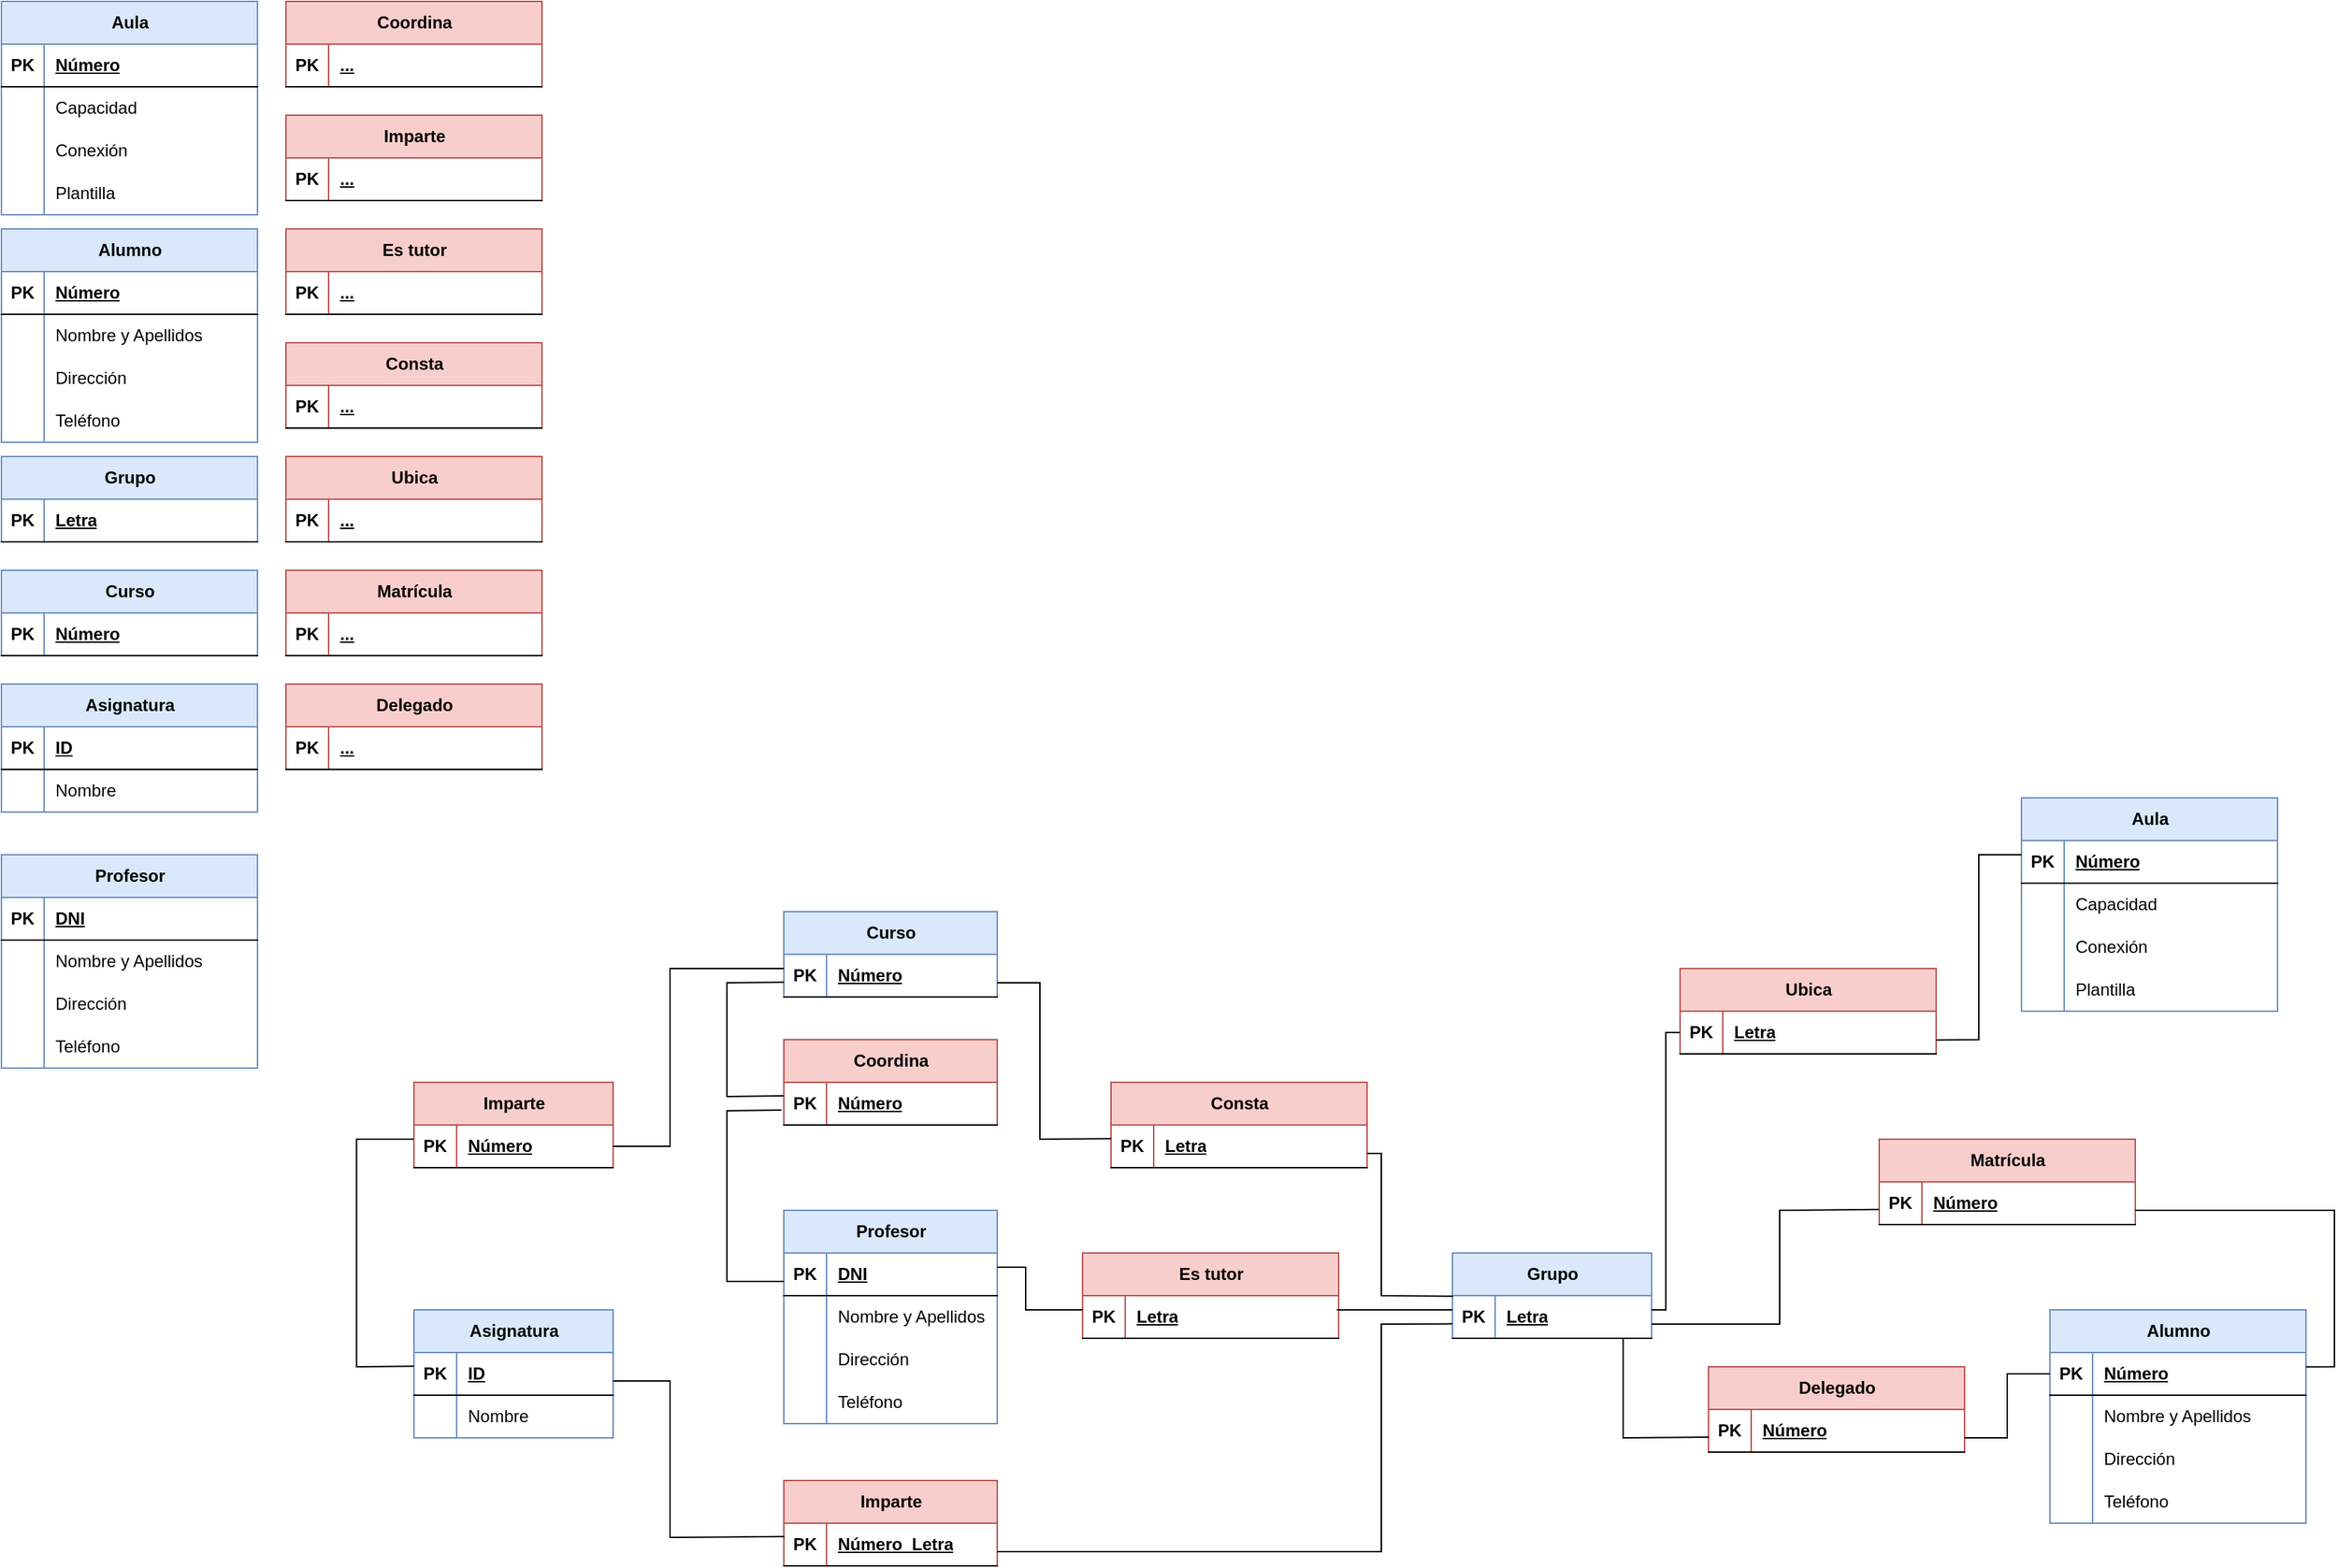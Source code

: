 <mxfile version="22.0.8" type="github">
  <diagram name="Página-1" id="oDHtJsPFHNQQ3BvIg0qt">
    <mxGraphModel dx="2607" dy="1445" grid="1" gridSize="10" guides="1" tooltips="1" connect="1" arrows="1" fold="1" page="1" pageScale="1" pageWidth="827" pageHeight="1169" math="0" shadow="0">
      <root>
        <mxCell id="0" />
        <mxCell id="1" parent="0" />
        <mxCell id="24eQZgZOSCL82k7OP-P_-1" value="Aula" style="shape=table;startSize=30;container=1;collapsible=1;childLayout=tableLayout;fixedRows=1;rowLines=0;fontStyle=1;align=center;resizeLast=1;html=1;fillColor=#dae8fc;strokeColor=#6c8ebf;" vertex="1" parent="1">
          <mxGeometry x="40" y="40" width="180" height="150" as="geometry" />
        </mxCell>
        <mxCell id="24eQZgZOSCL82k7OP-P_-2" value="" style="shape=tableRow;horizontal=0;startSize=0;swimlaneHead=0;swimlaneBody=0;fillColor=none;collapsible=0;dropTarget=0;points=[[0,0.5],[1,0.5]];portConstraint=eastwest;top=0;left=0;right=0;bottom=1;" vertex="1" parent="24eQZgZOSCL82k7OP-P_-1">
          <mxGeometry y="30" width="180" height="30" as="geometry" />
        </mxCell>
        <mxCell id="24eQZgZOSCL82k7OP-P_-3" value="PK" style="shape=partialRectangle;connectable=0;fillColor=none;top=0;left=0;bottom=0;right=0;fontStyle=1;overflow=hidden;whiteSpace=wrap;html=1;" vertex="1" parent="24eQZgZOSCL82k7OP-P_-2">
          <mxGeometry width="30" height="30" as="geometry">
            <mxRectangle width="30" height="30" as="alternateBounds" />
          </mxGeometry>
        </mxCell>
        <mxCell id="24eQZgZOSCL82k7OP-P_-4" value="Número" style="shape=partialRectangle;connectable=0;fillColor=none;top=0;left=0;bottom=0;right=0;align=left;spacingLeft=6;fontStyle=5;overflow=hidden;whiteSpace=wrap;html=1;" vertex="1" parent="24eQZgZOSCL82k7OP-P_-2">
          <mxGeometry x="30" width="150" height="30" as="geometry">
            <mxRectangle width="150" height="30" as="alternateBounds" />
          </mxGeometry>
        </mxCell>
        <mxCell id="24eQZgZOSCL82k7OP-P_-5" value="" style="shape=tableRow;horizontal=0;startSize=0;swimlaneHead=0;swimlaneBody=0;fillColor=none;collapsible=0;dropTarget=0;points=[[0,0.5],[1,0.5]];portConstraint=eastwest;top=0;left=0;right=0;bottom=0;" vertex="1" parent="24eQZgZOSCL82k7OP-P_-1">
          <mxGeometry y="60" width="180" height="30" as="geometry" />
        </mxCell>
        <mxCell id="24eQZgZOSCL82k7OP-P_-6" value="" style="shape=partialRectangle;connectable=0;fillColor=none;top=0;left=0;bottom=0;right=0;editable=1;overflow=hidden;whiteSpace=wrap;html=1;" vertex="1" parent="24eQZgZOSCL82k7OP-P_-5">
          <mxGeometry width="30" height="30" as="geometry">
            <mxRectangle width="30" height="30" as="alternateBounds" />
          </mxGeometry>
        </mxCell>
        <mxCell id="24eQZgZOSCL82k7OP-P_-7" value="Capacidad" style="shape=partialRectangle;connectable=0;fillColor=none;top=0;left=0;bottom=0;right=0;align=left;spacingLeft=6;overflow=hidden;whiteSpace=wrap;html=1;" vertex="1" parent="24eQZgZOSCL82k7OP-P_-5">
          <mxGeometry x="30" width="150" height="30" as="geometry">
            <mxRectangle width="150" height="30" as="alternateBounds" />
          </mxGeometry>
        </mxCell>
        <mxCell id="24eQZgZOSCL82k7OP-P_-8" value="" style="shape=tableRow;horizontal=0;startSize=0;swimlaneHead=0;swimlaneBody=0;fillColor=none;collapsible=0;dropTarget=0;points=[[0,0.5],[1,0.5]];portConstraint=eastwest;top=0;left=0;right=0;bottom=0;" vertex="1" parent="24eQZgZOSCL82k7OP-P_-1">
          <mxGeometry y="90" width="180" height="30" as="geometry" />
        </mxCell>
        <mxCell id="24eQZgZOSCL82k7OP-P_-9" value="" style="shape=partialRectangle;connectable=0;fillColor=none;top=0;left=0;bottom=0;right=0;editable=1;overflow=hidden;whiteSpace=wrap;html=1;" vertex="1" parent="24eQZgZOSCL82k7OP-P_-8">
          <mxGeometry width="30" height="30" as="geometry">
            <mxRectangle width="30" height="30" as="alternateBounds" />
          </mxGeometry>
        </mxCell>
        <mxCell id="24eQZgZOSCL82k7OP-P_-10" value="Conexión" style="shape=partialRectangle;connectable=0;fillColor=none;top=0;left=0;bottom=0;right=0;align=left;spacingLeft=6;overflow=hidden;whiteSpace=wrap;html=1;" vertex="1" parent="24eQZgZOSCL82k7OP-P_-8">
          <mxGeometry x="30" width="150" height="30" as="geometry">
            <mxRectangle width="150" height="30" as="alternateBounds" />
          </mxGeometry>
        </mxCell>
        <mxCell id="24eQZgZOSCL82k7OP-P_-11" value="" style="shape=tableRow;horizontal=0;startSize=0;swimlaneHead=0;swimlaneBody=0;fillColor=none;collapsible=0;dropTarget=0;points=[[0,0.5],[1,0.5]];portConstraint=eastwest;top=0;left=0;right=0;bottom=0;" vertex="1" parent="24eQZgZOSCL82k7OP-P_-1">
          <mxGeometry y="120" width="180" height="30" as="geometry" />
        </mxCell>
        <mxCell id="24eQZgZOSCL82k7OP-P_-12" value="" style="shape=partialRectangle;connectable=0;fillColor=none;top=0;left=0;bottom=0;right=0;editable=1;overflow=hidden;whiteSpace=wrap;html=1;" vertex="1" parent="24eQZgZOSCL82k7OP-P_-11">
          <mxGeometry width="30" height="30" as="geometry">
            <mxRectangle width="30" height="30" as="alternateBounds" />
          </mxGeometry>
        </mxCell>
        <mxCell id="24eQZgZOSCL82k7OP-P_-13" value="Plantilla" style="shape=partialRectangle;connectable=0;fillColor=none;top=0;left=0;bottom=0;right=0;align=left;spacingLeft=6;overflow=hidden;whiteSpace=wrap;html=1;" vertex="1" parent="24eQZgZOSCL82k7OP-P_-11">
          <mxGeometry x="30" width="150" height="30" as="geometry">
            <mxRectangle width="150" height="30" as="alternateBounds" />
          </mxGeometry>
        </mxCell>
        <mxCell id="24eQZgZOSCL82k7OP-P_-14" value="Alumno" style="shape=table;startSize=30;container=1;collapsible=1;childLayout=tableLayout;fixedRows=1;rowLines=0;fontStyle=1;align=center;resizeLast=1;html=1;fillColor=#dae8fc;strokeColor=#6c8ebf;" vertex="1" parent="1">
          <mxGeometry x="40" y="200" width="180" height="150" as="geometry" />
        </mxCell>
        <mxCell id="24eQZgZOSCL82k7OP-P_-15" value="" style="shape=tableRow;horizontal=0;startSize=0;swimlaneHead=0;swimlaneBody=0;fillColor=none;collapsible=0;dropTarget=0;points=[[0,0.5],[1,0.5]];portConstraint=eastwest;top=0;left=0;right=0;bottom=1;" vertex="1" parent="24eQZgZOSCL82k7OP-P_-14">
          <mxGeometry y="30" width="180" height="30" as="geometry" />
        </mxCell>
        <mxCell id="24eQZgZOSCL82k7OP-P_-16" value="PK" style="shape=partialRectangle;connectable=0;fillColor=none;top=0;left=0;bottom=0;right=0;fontStyle=1;overflow=hidden;whiteSpace=wrap;html=1;" vertex="1" parent="24eQZgZOSCL82k7OP-P_-15">
          <mxGeometry width="30" height="30" as="geometry">
            <mxRectangle width="30" height="30" as="alternateBounds" />
          </mxGeometry>
        </mxCell>
        <mxCell id="24eQZgZOSCL82k7OP-P_-17" value="Número" style="shape=partialRectangle;connectable=0;fillColor=none;top=0;left=0;bottom=0;right=0;align=left;spacingLeft=6;fontStyle=5;overflow=hidden;whiteSpace=wrap;html=1;" vertex="1" parent="24eQZgZOSCL82k7OP-P_-15">
          <mxGeometry x="30" width="150" height="30" as="geometry">
            <mxRectangle width="150" height="30" as="alternateBounds" />
          </mxGeometry>
        </mxCell>
        <mxCell id="24eQZgZOSCL82k7OP-P_-18" value="" style="shape=tableRow;horizontal=0;startSize=0;swimlaneHead=0;swimlaneBody=0;fillColor=none;collapsible=0;dropTarget=0;points=[[0,0.5],[1,0.5]];portConstraint=eastwest;top=0;left=0;right=0;bottom=0;" vertex="1" parent="24eQZgZOSCL82k7OP-P_-14">
          <mxGeometry y="60" width="180" height="30" as="geometry" />
        </mxCell>
        <mxCell id="24eQZgZOSCL82k7OP-P_-19" value="" style="shape=partialRectangle;connectable=0;fillColor=none;top=0;left=0;bottom=0;right=0;editable=1;overflow=hidden;whiteSpace=wrap;html=1;" vertex="1" parent="24eQZgZOSCL82k7OP-P_-18">
          <mxGeometry width="30" height="30" as="geometry">
            <mxRectangle width="30" height="30" as="alternateBounds" />
          </mxGeometry>
        </mxCell>
        <mxCell id="24eQZgZOSCL82k7OP-P_-20" value="Nombre y Apellidos" style="shape=partialRectangle;connectable=0;fillColor=none;top=0;left=0;bottom=0;right=0;align=left;spacingLeft=6;overflow=hidden;whiteSpace=wrap;html=1;" vertex="1" parent="24eQZgZOSCL82k7OP-P_-18">
          <mxGeometry x="30" width="150" height="30" as="geometry">
            <mxRectangle width="150" height="30" as="alternateBounds" />
          </mxGeometry>
        </mxCell>
        <mxCell id="24eQZgZOSCL82k7OP-P_-21" value="" style="shape=tableRow;horizontal=0;startSize=0;swimlaneHead=0;swimlaneBody=0;fillColor=none;collapsible=0;dropTarget=0;points=[[0,0.5],[1,0.5]];portConstraint=eastwest;top=0;left=0;right=0;bottom=0;" vertex="1" parent="24eQZgZOSCL82k7OP-P_-14">
          <mxGeometry y="90" width="180" height="30" as="geometry" />
        </mxCell>
        <mxCell id="24eQZgZOSCL82k7OP-P_-22" value="" style="shape=partialRectangle;connectable=0;fillColor=none;top=0;left=0;bottom=0;right=0;editable=1;overflow=hidden;whiteSpace=wrap;html=1;" vertex="1" parent="24eQZgZOSCL82k7OP-P_-21">
          <mxGeometry width="30" height="30" as="geometry">
            <mxRectangle width="30" height="30" as="alternateBounds" />
          </mxGeometry>
        </mxCell>
        <mxCell id="24eQZgZOSCL82k7OP-P_-23" value="Dirección" style="shape=partialRectangle;connectable=0;fillColor=none;top=0;left=0;bottom=0;right=0;align=left;spacingLeft=6;overflow=hidden;whiteSpace=wrap;html=1;" vertex="1" parent="24eQZgZOSCL82k7OP-P_-21">
          <mxGeometry x="30" width="150" height="30" as="geometry">
            <mxRectangle width="150" height="30" as="alternateBounds" />
          </mxGeometry>
        </mxCell>
        <mxCell id="24eQZgZOSCL82k7OP-P_-24" value="" style="shape=tableRow;horizontal=0;startSize=0;swimlaneHead=0;swimlaneBody=0;fillColor=none;collapsible=0;dropTarget=0;points=[[0,0.5],[1,0.5]];portConstraint=eastwest;top=0;left=0;right=0;bottom=0;" vertex="1" parent="24eQZgZOSCL82k7OP-P_-14">
          <mxGeometry y="120" width="180" height="30" as="geometry" />
        </mxCell>
        <mxCell id="24eQZgZOSCL82k7OP-P_-25" value="" style="shape=partialRectangle;connectable=0;fillColor=none;top=0;left=0;bottom=0;right=0;editable=1;overflow=hidden;whiteSpace=wrap;html=1;" vertex="1" parent="24eQZgZOSCL82k7OP-P_-24">
          <mxGeometry width="30" height="30" as="geometry">
            <mxRectangle width="30" height="30" as="alternateBounds" />
          </mxGeometry>
        </mxCell>
        <mxCell id="24eQZgZOSCL82k7OP-P_-26" value="Teléfono" style="shape=partialRectangle;connectable=0;fillColor=none;top=0;left=0;bottom=0;right=0;align=left;spacingLeft=6;overflow=hidden;whiteSpace=wrap;html=1;" vertex="1" parent="24eQZgZOSCL82k7OP-P_-24">
          <mxGeometry x="30" width="150" height="30" as="geometry">
            <mxRectangle width="150" height="30" as="alternateBounds" />
          </mxGeometry>
        </mxCell>
        <mxCell id="24eQZgZOSCL82k7OP-P_-27" value="Grupo" style="shape=table;startSize=30;container=1;collapsible=1;childLayout=tableLayout;fixedRows=1;rowLines=0;fontStyle=1;align=center;resizeLast=1;html=1;fillColor=#dae8fc;strokeColor=#6c8ebf;" vertex="1" parent="1">
          <mxGeometry x="40" y="360" width="180" height="60" as="geometry" />
        </mxCell>
        <mxCell id="24eQZgZOSCL82k7OP-P_-28" value="" style="shape=tableRow;horizontal=0;startSize=0;swimlaneHead=0;swimlaneBody=0;fillColor=none;collapsible=0;dropTarget=0;points=[[0,0.5],[1,0.5]];portConstraint=eastwest;top=0;left=0;right=0;bottom=1;" vertex="1" parent="24eQZgZOSCL82k7OP-P_-27">
          <mxGeometry y="30" width="180" height="30" as="geometry" />
        </mxCell>
        <mxCell id="24eQZgZOSCL82k7OP-P_-29" value="PK" style="shape=partialRectangle;connectable=0;fillColor=none;top=0;left=0;bottom=0;right=0;fontStyle=1;overflow=hidden;whiteSpace=wrap;html=1;" vertex="1" parent="24eQZgZOSCL82k7OP-P_-28">
          <mxGeometry width="30" height="30" as="geometry">
            <mxRectangle width="30" height="30" as="alternateBounds" />
          </mxGeometry>
        </mxCell>
        <mxCell id="24eQZgZOSCL82k7OP-P_-30" value="Letra" style="shape=partialRectangle;connectable=0;fillColor=none;top=0;left=0;bottom=0;right=0;align=left;spacingLeft=6;fontStyle=5;overflow=hidden;whiteSpace=wrap;html=1;" vertex="1" parent="24eQZgZOSCL82k7OP-P_-28">
          <mxGeometry x="30" width="150" height="30" as="geometry">
            <mxRectangle width="150" height="30" as="alternateBounds" />
          </mxGeometry>
        </mxCell>
        <mxCell id="24eQZgZOSCL82k7OP-P_-40" value="Curso" style="shape=table;startSize=30;container=1;collapsible=1;childLayout=tableLayout;fixedRows=1;rowLines=0;fontStyle=1;align=center;resizeLast=1;html=1;fillColor=#dae8fc;strokeColor=#6c8ebf;" vertex="1" parent="1">
          <mxGeometry x="40" y="440" width="180" height="60" as="geometry" />
        </mxCell>
        <mxCell id="24eQZgZOSCL82k7OP-P_-41" value="" style="shape=tableRow;horizontal=0;startSize=0;swimlaneHead=0;swimlaneBody=0;fillColor=none;collapsible=0;dropTarget=0;points=[[0,0.5],[1,0.5]];portConstraint=eastwest;top=0;left=0;right=0;bottom=1;" vertex="1" parent="24eQZgZOSCL82k7OP-P_-40">
          <mxGeometry y="30" width="180" height="30" as="geometry" />
        </mxCell>
        <mxCell id="24eQZgZOSCL82k7OP-P_-42" value="PK" style="shape=partialRectangle;connectable=0;fillColor=none;top=0;left=0;bottom=0;right=0;fontStyle=1;overflow=hidden;whiteSpace=wrap;html=1;" vertex="1" parent="24eQZgZOSCL82k7OP-P_-41">
          <mxGeometry width="30" height="30" as="geometry">
            <mxRectangle width="30" height="30" as="alternateBounds" />
          </mxGeometry>
        </mxCell>
        <mxCell id="24eQZgZOSCL82k7OP-P_-43" value="Número" style="shape=partialRectangle;connectable=0;fillColor=none;top=0;left=0;bottom=0;right=0;align=left;spacingLeft=6;fontStyle=5;overflow=hidden;whiteSpace=wrap;html=1;" vertex="1" parent="24eQZgZOSCL82k7OP-P_-41">
          <mxGeometry x="30" width="150" height="30" as="geometry">
            <mxRectangle width="150" height="30" as="alternateBounds" />
          </mxGeometry>
        </mxCell>
        <mxCell id="24eQZgZOSCL82k7OP-P_-48" value="Asignatura" style="shape=table;startSize=30;container=1;collapsible=1;childLayout=tableLayout;fixedRows=1;rowLines=0;fontStyle=1;align=center;resizeLast=1;html=1;fillColor=#dae8fc;strokeColor=#6c8ebf;" vertex="1" parent="1">
          <mxGeometry x="40" y="520" width="180" height="90" as="geometry" />
        </mxCell>
        <mxCell id="24eQZgZOSCL82k7OP-P_-49" value="" style="shape=tableRow;horizontal=0;startSize=0;swimlaneHead=0;swimlaneBody=0;fillColor=none;collapsible=0;dropTarget=0;points=[[0,0.5],[1,0.5]];portConstraint=eastwest;top=0;left=0;right=0;bottom=1;" vertex="1" parent="24eQZgZOSCL82k7OP-P_-48">
          <mxGeometry y="30" width="180" height="30" as="geometry" />
        </mxCell>
        <mxCell id="24eQZgZOSCL82k7OP-P_-50" value="PK" style="shape=partialRectangle;connectable=0;fillColor=none;top=0;left=0;bottom=0;right=0;fontStyle=1;overflow=hidden;whiteSpace=wrap;html=1;" vertex="1" parent="24eQZgZOSCL82k7OP-P_-49">
          <mxGeometry width="30" height="30" as="geometry">
            <mxRectangle width="30" height="30" as="alternateBounds" />
          </mxGeometry>
        </mxCell>
        <mxCell id="24eQZgZOSCL82k7OP-P_-51" value="ID" style="shape=partialRectangle;connectable=0;fillColor=none;top=0;left=0;bottom=0;right=0;align=left;spacingLeft=6;fontStyle=5;overflow=hidden;whiteSpace=wrap;html=1;" vertex="1" parent="24eQZgZOSCL82k7OP-P_-49">
          <mxGeometry x="30" width="150" height="30" as="geometry">
            <mxRectangle width="150" height="30" as="alternateBounds" />
          </mxGeometry>
        </mxCell>
        <mxCell id="24eQZgZOSCL82k7OP-P_-52" value="" style="shape=tableRow;horizontal=0;startSize=0;swimlaneHead=0;swimlaneBody=0;fillColor=none;collapsible=0;dropTarget=0;points=[[0,0.5],[1,0.5]];portConstraint=eastwest;top=0;left=0;right=0;bottom=0;" vertex="1" parent="24eQZgZOSCL82k7OP-P_-48">
          <mxGeometry y="60" width="180" height="30" as="geometry" />
        </mxCell>
        <mxCell id="24eQZgZOSCL82k7OP-P_-53" value="" style="shape=partialRectangle;connectable=0;fillColor=none;top=0;left=0;bottom=0;right=0;editable=1;overflow=hidden;whiteSpace=wrap;html=1;" vertex="1" parent="24eQZgZOSCL82k7OP-P_-52">
          <mxGeometry width="30" height="30" as="geometry">
            <mxRectangle width="30" height="30" as="alternateBounds" />
          </mxGeometry>
        </mxCell>
        <mxCell id="24eQZgZOSCL82k7OP-P_-54" value="Nombre" style="shape=partialRectangle;connectable=0;fillColor=none;top=0;left=0;bottom=0;right=0;align=left;spacingLeft=6;overflow=hidden;whiteSpace=wrap;html=1;" vertex="1" parent="24eQZgZOSCL82k7OP-P_-52">
          <mxGeometry x="30" width="150" height="30" as="geometry">
            <mxRectangle width="150" height="30" as="alternateBounds" />
          </mxGeometry>
        </mxCell>
        <mxCell id="24eQZgZOSCL82k7OP-P_-61" value="Profesor" style="shape=table;startSize=30;container=1;collapsible=1;childLayout=tableLayout;fixedRows=1;rowLines=0;fontStyle=1;align=center;resizeLast=1;html=1;fillColor=#dae8fc;strokeColor=#6c8ebf;" vertex="1" parent="1">
          <mxGeometry x="40" y="640" width="180" height="150" as="geometry" />
        </mxCell>
        <mxCell id="24eQZgZOSCL82k7OP-P_-62" value="" style="shape=tableRow;horizontal=0;startSize=0;swimlaneHead=0;swimlaneBody=0;fillColor=none;collapsible=0;dropTarget=0;points=[[0,0.5],[1,0.5]];portConstraint=eastwest;top=0;left=0;right=0;bottom=1;" vertex="1" parent="24eQZgZOSCL82k7OP-P_-61">
          <mxGeometry y="30" width="180" height="30" as="geometry" />
        </mxCell>
        <mxCell id="24eQZgZOSCL82k7OP-P_-63" value="PK" style="shape=partialRectangle;connectable=0;fillColor=none;top=0;left=0;bottom=0;right=0;fontStyle=1;overflow=hidden;whiteSpace=wrap;html=1;" vertex="1" parent="24eQZgZOSCL82k7OP-P_-62">
          <mxGeometry width="30" height="30" as="geometry">
            <mxRectangle width="30" height="30" as="alternateBounds" />
          </mxGeometry>
        </mxCell>
        <mxCell id="24eQZgZOSCL82k7OP-P_-64" value="DNI" style="shape=partialRectangle;connectable=0;fillColor=none;top=0;left=0;bottom=0;right=0;align=left;spacingLeft=6;fontStyle=5;overflow=hidden;whiteSpace=wrap;html=1;" vertex="1" parent="24eQZgZOSCL82k7OP-P_-62">
          <mxGeometry x="30" width="150" height="30" as="geometry">
            <mxRectangle width="150" height="30" as="alternateBounds" />
          </mxGeometry>
        </mxCell>
        <mxCell id="24eQZgZOSCL82k7OP-P_-65" value="" style="shape=tableRow;horizontal=0;startSize=0;swimlaneHead=0;swimlaneBody=0;fillColor=none;collapsible=0;dropTarget=0;points=[[0,0.5],[1,0.5]];portConstraint=eastwest;top=0;left=0;right=0;bottom=0;" vertex="1" parent="24eQZgZOSCL82k7OP-P_-61">
          <mxGeometry y="60" width="180" height="30" as="geometry" />
        </mxCell>
        <mxCell id="24eQZgZOSCL82k7OP-P_-66" value="" style="shape=partialRectangle;connectable=0;fillColor=none;top=0;left=0;bottom=0;right=0;editable=1;overflow=hidden;whiteSpace=wrap;html=1;" vertex="1" parent="24eQZgZOSCL82k7OP-P_-65">
          <mxGeometry width="30" height="30" as="geometry">
            <mxRectangle width="30" height="30" as="alternateBounds" />
          </mxGeometry>
        </mxCell>
        <mxCell id="24eQZgZOSCL82k7OP-P_-67" value="Nombre y Apellidos" style="shape=partialRectangle;connectable=0;fillColor=none;top=0;left=0;bottom=0;right=0;align=left;spacingLeft=6;overflow=hidden;whiteSpace=wrap;html=1;" vertex="1" parent="24eQZgZOSCL82k7OP-P_-65">
          <mxGeometry x="30" width="150" height="30" as="geometry">
            <mxRectangle width="150" height="30" as="alternateBounds" />
          </mxGeometry>
        </mxCell>
        <mxCell id="24eQZgZOSCL82k7OP-P_-68" value="" style="shape=tableRow;horizontal=0;startSize=0;swimlaneHead=0;swimlaneBody=0;fillColor=none;collapsible=0;dropTarget=0;points=[[0,0.5],[1,0.5]];portConstraint=eastwest;top=0;left=0;right=0;bottom=0;" vertex="1" parent="24eQZgZOSCL82k7OP-P_-61">
          <mxGeometry y="90" width="180" height="30" as="geometry" />
        </mxCell>
        <mxCell id="24eQZgZOSCL82k7OP-P_-69" value="" style="shape=partialRectangle;connectable=0;fillColor=none;top=0;left=0;bottom=0;right=0;editable=1;overflow=hidden;whiteSpace=wrap;html=1;" vertex="1" parent="24eQZgZOSCL82k7OP-P_-68">
          <mxGeometry width="30" height="30" as="geometry">
            <mxRectangle width="30" height="30" as="alternateBounds" />
          </mxGeometry>
        </mxCell>
        <mxCell id="24eQZgZOSCL82k7OP-P_-70" value="Dirección" style="shape=partialRectangle;connectable=0;fillColor=none;top=0;left=0;bottom=0;right=0;align=left;spacingLeft=6;overflow=hidden;whiteSpace=wrap;html=1;" vertex="1" parent="24eQZgZOSCL82k7OP-P_-68">
          <mxGeometry x="30" width="150" height="30" as="geometry">
            <mxRectangle width="150" height="30" as="alternateBounds" />
          </mxGeometry>
        </mxCell>
        <mxCell id="24eQZgZOSCL82k7OP-P_-71" value="" style="shape=tableRow;horizontal=0;startSize=0;swimlaneHead=0;swimlaneBody=0;fillColor=none;collapsible=0;dropTarget=0;points=[[0,0.5],[1,0.5]];portConstraint=eastwest;top=0;left=0;right=0;bottom=0;" vertex="1" parent="24eQZgZOSCL82k7OP-P_-61">
          <mxGeometry y="120" width="180" height="30" as="geometry" />
        </mxCell>
        <mxCell id="24eQZgZOSCL82k7OP-P_-72" value="" style="shape=partialRectangle;connectable=0;fillColor=none;top=0;left=0;bottom=0;right=0;editable=1;overflow=hidden;whiteSpace=wrap;html=1;" vertex="1" parent="24eQZgZOSCL82k7OP-P_-71">
          <mxGeometry width="30" height="30" as="geometry">
            <mxRectangle width="30" height="30" as="alternateBounds" />
          </mxGeometry>
        </mxCell>
        <mxCell id="24eQZgZOSCL82k7OP-P_-73" value="Teléfono" style="shape=partialRectangle;connectable=0;fillColor=none;top=0;left=0;bottom=0;right=0;align=left;spacingLeft=6;overflow=hidden;whiteSpace=wrap;html=1;" vertex="1" parent="24eQZgZOSCL82k7OP-P_-71">
          <mxGeometry x="30" width="150" height="30" as="geometry">
            <mxRectangle width="150" height="30" as="alternateBounds" />
          </mxGeometry>
        </mxCell>
        <mxCell id="24eQZgZOSCL82k7OP-P_-74" value="Coordina" style="shape=table;startSize=30;container=1;collapsible=1;childLayout=tableLayout;fixedRows=1;rowLines=0;fontStyle=1;align=center;resizeLast=1;html=1;fillColor=#f8cecc;strokeColor=#b85450;" vertex="1" parent="1">
          <mxGeometry x="240" y="40" width="180" height="60" as="geometry" />
        </mxCell>
        <mxCell id="24eQZgZOSCL82k7OP-P_-75" value="" style="shape=tableRow;horizontal=0;startSize=0;swimlaneHead=0;swimlaneBody=0;fillColor=none;collapsible=0;dropTarget=0;points=[[0,0.5],[1,0.5]];portConstraint=eastwest;top=0;left=0;right=0;bottom=1;" vertex="1" parent="24eQZgZOSCL82k7OP-P_-74">
          <mxGeometry y="30" width="180" height="30" as="geometry" />
        </mxCell>
        <mxCell id="24eQZgZOSCL82k7OP-P_-76" value="PK" style="shape=partialRectangle;connectable=0;fillColor=none;top=0;left=0;bottom=0;right=0;fontStyle=1;overflow=hidden;whiteSpace=wrap;html=1;" vertex="1" parent="24eQZgZOSCL82k7OP-P_-75">
          <mxGeometry width="30" height="30" as="geometry">
            <mxRectangle width="30" height="30" as="alternateBounds" />
          </mxGeometry>
        </mxCell>
        <mxCell id="24eQZgZOSCL82k7OP-P_-77" value="..." style="shape=partialRectangle;connectable=0;fillColor=none;top=0;left=0;bottom=0;right=0;align=left;spacingLeft=6;fontStyle=5;overflow=hidden;whiteSpace=wrap;html=1;" vertex="1" parent="24eQZgZOSCL82k7OP-P_-75">
          <mxGeometry x="30" width="150" height="30" as="geometry">
            <mxRectangle width="150" height="30" as="alternateBounds" />
          </mxGeometry>
        </mxCell>
        <mxCell id="24eQZgZOSCL82k7OP-P_-87" value="Imparte" style="shape=table;startSize=30;container=1;collapsible=1;childLayout=tableLayout;fixedRows=1;rowLines=0;fontStyle=1;align=center;resizeLast=1;html=1;fillColor=#f8cecc;strokeColor=#b85450;" vertex="1" parent="1">
          <mxGeometry x="240" y="120" width="180" height="60" as="geometry" />
        </mxCell>
        <mxCell id="24eQZgZOSCL82k7OP-P_-88" value="" style="shape=tableRow;horizontal=0;startSize=0;swimlaneHead=0;swimlaneBody=0;fillColor=none;collapsible=0;dropTarget=0;points=[[0,0.5],[1,0.5]];portConstraint=eastwest;top=0;left=0;right=0;bottom=1;" vertex="1" parent="24eQZgZOSCL82k7OP-P_-87">
          <mxGeometry y="30" width="180" height="30" as="geometry" />
        </mxCell>
        <mxCell id="24eQZgZOSCL82k7OP-P_-89" value="PK" style="shape=partialRectangle;connectable=0;fillColor=none;top=0;left=0;bottom=0;right=0;fontStyle=1;overflow=hidden;whiteSpace=wrap;html=1;" vertex="1" parent="24eQZgZOSCL82k7OP-P_-88">
          <mxGeometry width="30" height="30" as="geometry">
            <mxRectangle width="30" height="30" as="alternateBounds" />
          </mxGeometry>
        </mxCell>
        <mxCell id="24eQZgZOSCL82k7OP-P_-90" value="..." style="shape=partialRectangle;connectable=0;fillColor=none;top=0;left=0;bottom=0;right=0;align=left;spacingLeft=6;fontStyle=5;overflow=hidden;whiteSpace=wrap;html=1;" vertex="1" parent="24eQZgZOSCL82k7OP-P_-88">
          <mxGeometry x="30" width="150" height="30" as="geometry">
            <mxRectangle width="150" height="30" as="alternateBounds" />
          </mxGeometry>
        </mxCell>
        <mxCell id="24eQZgZOSCL82k7OP-P_-94" value="Es tutor" style="shape=table;startSize=30;container=1;collapsible=1;childLayout=tableLayout;fixedRows=1;rowLines=0;fontStyle=1;align=center;resizeLast=1;html=1;fillColor=#f8cecc;strokeColor=#b85450;" vertex="1" parent="1">
          <mxGeometry x="240" y="200" width="180" height="60" as="geometry" />
        </mxCell>
        <mxCell id="24eQZgZOSCL82k7OP-P_-95" value="" style="shape=tableRow;horizontal=0;startSize=0;swimlaneHead=0;swimlaneBody=0;fillColor=none;collapsible=0;dropTarget=0;points=[[0,0.5],[1,0.5]];portConstraint=eastwest;top=0;left=0;right=0;bottom=1;" vertex="1" parent="24eQZgZOSCL82k7OP-P_-94">
          <mxGeometry y="30" width="180" height="30" as="geometry" />
        </mxCell>
        <mxCell id="24eQZgZOSCL82k7OP-P_-96" value="PK" style="shape=partialRectangle;connectable=0;fillColor=none;top=0;left=0;bottom=0;right=0;fontStyle=1;overflow=hidden;whiteSpace=wrap;html=1;" vertex="1" parent="24eQZgZOSCL82k7OP-P_-95">
          <mxGeometry width="30" height="30" as="geometry">
            <mxRectangle width="30" height="30" as="alternateBounds" />
          </mxGeometry>
        </mxCell>
        <mxCell id="24eQZgZOSCL82k7OP-P_-97" value="..." style="shape=partialRectangle;connectable=0;fillColor=none;top=0;left=0;bottom=0;right=0;align=left;spacingLeft=6;fontStyle=5;overflow=hidden;whiteSpace=wrap;html=1;" vertex="1" parent="24eQZgZOSCL82k7OP-P_-95">
          <mxGeometry x="30" width="150" height="30" as="geometry">
            <mxRectangle width="150" height="30" as="alternateBounds" />
          </mxGeometry>
        </mxCell>
        <mxCell id="24eQZgZOSCL82k7OP-P_-101" value="Consta" style="shape=table;startSize=30;container=1;collapsible=1;childLayout=tableLayout;fixedRows=1;rowLines=0;fontStyle=1;align=center;resizeLast=1;html=1;fillColor=#f8cecc;strokeColor=#b85450;" vertex="1" parent="1">
          <mxGeometry x="240" y="280" width="180" height="60" as="geometry" />
        </mxCell>
        <mxCell id="24eQZgZOSCL82k7OP-P_-102" value="" style="shape=tableRow;horizontal=0;startSize=0;swimlaneHead=0;swimlaneBody=0;fillColor=none;collapsible=0;dropTarget=0;points=[[0,0.5],[1,0.5]];portConstraint=eastwest;top=0;left=0;right=0;bottom=1;" vertex="1" parent="24eQZgZOSCL82k7OP-P_-101">
          <mxGeometry y="30" width="180" height="30" as="geometry" />
        </mxCell>
        <mxCell id="24eQZgZOSCL82k7OP-P_-103" value="PK" style="shape=partialRectangle;connectable=0;fillColor=none;top=0;left=0;bottom=0;right=0;fontStyle=1;overflow=hidden;whiteSpace=wrap;html=1;" vertex="1" parent="24eQZgZOSCL82k7OP-P_-102">
          <mxGeometry width="30" height="30" as="geometry">
            <mxRectangle width="30" height="30" as="alternateBounds" />
          </mxGeometry>
        </mxCell>
        <mxCell id="24eQZgZOSCL82k7OP-P_-104" value="..." style="shape=partialRectangle;connectable=0;fillColor=none;top=0;left=0;bottom=0;right=0;align=left;spacingLeft=6;fontStyle=5;overflow=hidden;whiteSpace=wrap;html=1;" vertex="1" parent="24eQZgZOSCL82k7OP-P_-102">
          <mxGeometry x="30" width="150" height="30" as="geometry">
            <mxRectangle width="150" height="30" as="alternateBounds" />
          </mxGeometry>
        </mxCell>
        <mxCell id="24eQZgZOSCL82k7OP-P_-108" value="Ubica" style="shape=table;startSize=30;container=1;collapsible=1;childLayout=tableLayout;fixedRows=1;rowLines=0;fontStyle=1;align=center;resizeLast=1;html=1;fillColor=#f8cecc;strokeColor=#b85450;" vertex="1" parent="1">
          <mxGeometry x="240" y="360" width="180" height="60" as="geometry" />
        </mxCell>
        <mxCell id="24eQZgZOSCL82k7OP-P_-109" value="" style="shape=tableRow;horizontal=0;startSize=0;swimlaneHead=0;swimlaneBody=0;fillColor=none;collapsible=0;dropTarget=0;points=[[0,0.5],[1,0.5]];portConstraint=eastwest;top=0;left=0;right=0;bottom=1;" vertex="1" parent="24eQZgZOSCL82k7OP-P_-108">
          <mxGeometry y="30" width="180" height="30" as="geometry" />
        </mxCell>
        <mxCell id="24eQZgZOSCL82k7OP-P_-110" value="PK" style="shape=partialRectangle;connectable=0;fillColor=none;top=0;left=0;bottom=0;right=0;fontStyle=1;overflow=hidden;whiteSpace=wrap;html=1;" vertex="1" parent="24eQZgZOSCL82k7OP-P_-109">
          <mxGeometry width="30" height="30" as="geometry">
            <mxRectangle width="30" height="30" as="alternateBounds" />
          </mxGeometry>
        </mxCell>
        <mxCell id="24eQZgZOSCL82k7OP-P_-111" value="..." style="shape=partialRectangle;connectable=0;fillColor=none;top=0;left=0;bottom=0;right=0;align=left;spacingLeft=6;fontStyle=5;overflow=hidden;whiteSpace=wrap;html=1;" vertex="1" parent="24eQZgZOSCL82k7OP-P_-109">
          <mxGeometry x="30" width="150" height="30" as="geometry">
            <mxRectangle width="150" height="30" as="alternateBounds" />
          </mxGeometry>
        </mxCell>
        <mxCell id="24eQZgZOSCL82k7OP-P_-115" value="Matrícula" style="shape=table;startSize=30;container=1;collapsible=1;childLayout=tableLayout;fixedRows=1;rowLines=0;fontStyle=1;align=center;resizeLast=1;html=1;fillColor=#f8cecc;strokeColor=#b85450;" vertex="1" parent="1">
          <mxGeometry x="240" y="440" width="180" height="60" as="geometry" />
        </mxCell>
        <mxCell id="24eQZgZOSCL82k7OP-P_-116" value="" style="shape=tableRow;horizontal=0;startSize=0;swimlaneHead=0;swimlaneBody=0;fillColor=none;collapsible=0;dropTarget=0;points=[[0,0.5],[1,0.5]];portConstraint=eastwest;top=0;left=0;right=0;bottom=1;" vertex="1" parent="24eQZgZOSCL82k7OP-P_-115">
          <mxGeometry y="30" width="180" height="30" as="geometry" />
        </mxCell>
        <mxCell id="24eQZgZOSCL82k7OP-P_-117" value="PK" style="shape=partialRectangle;connectable=0;fillColor=none;top=0;left=0;bottom=0;right=0;fontStyle=1;overflow=hidden;whiteSpace=wrap;html=1;" vertex="1" parent="24eQZgZOSCL82k7OP-P_-116">
          <mxGeometry width="30" height="30" as="geometry">
            <mxRectangle width="30" height="30" as="alternateBounds" />
          </mxGeometry>
        </mxCell>
        <mxCell id="24eQZgZOSCL82k7OP-P_-118" value="..." style="shape=partialRectangle;connectable=0;fillColor=none;top=0;left=0;bottom=0;right=0;align=left;spacingLeft=6;fontStyle=5;overflow=hidden;whiteSpace=wrap;html=1;" vertex="1" parent="24eQZgZOSCL82k7OP-P_-116">
          <mxGeometry x="30" width="150" height="30" as="geometry">
            <mxRectangle width="150" height="30" as="alternateBounds" />
          </mxGeometry>
        </mxCell>
        <mxCell id="24eQZgZOSCL82k7OP-P_-122" value="Delegado" style="shape=table;startSize=30;container=1;collapsible=1;childLayout=tableLayout;fixedRows=1;rowLines=0;fontStyle=1;align=center;resizeLast=1;html=1;fillColor=#f8cecc;strokeColor=#b85450;" vertex="1" parent="1">
          <mxGeometry x="240" y="520" width="180" height="60" as="geometry" />
        </mxCell>
        <mxCell id="24eQZgZOSCL82k7OP-P_-123" value="" style="shape=tableRow;horizontal=0;startSize=0;swimlaneHead=0;swimlaneBody=0;fillColor=none;collapsible=0;dropTarget=0;points=[[0,0.5],[1,0.5]];portConstraint=eastwest;top=0;left=0;right=0;bottom=1;" vertex="1" parent="24eQZgZOSCL82k7OP-P_-122">
          <mxGeometry y="30" width="180" height="30" as="geometry" />
        </mxCell>
        <mxCell id="24eQZgZOSCL82k7OP-P_-124" value="PK" style="shape=partialRectangle;connectable=0;fillColor=none;top=0;left=0;bottom=0;right=0;fontStyle=1;overflow=hidden;whiteSpace=wrap;html=1;" vertex="1" parent="24eQZgZOSCL82k7OP-P_-123">
          <mxGeometry width="30" height="30" as="geometry">
            <mxRectangle width="30" height="30" as="alternateBounds" />
          </mxGeometry>
        </mxCell>
        <mxCell id="24eQZgZOSCL82k7OP-P_-125" value="..." style="shape=partialRectangle;connectable=0;fillColor=none;top=0;left=0;bottom=0;right=0;align=left;spacingLeft=6;fontStyle=5;overflow=hidden;whiteSpace=wrap;html=1;" vertex="1" parent="24eQZgZOSCL82k7OP-P_-123">
          <mxGeometry x="30" width="150" height="30" as="geometry">
            <mxRectangle width="150" height="30" as="alternateBounds" />
          </mxGeometry>
        </mxCell>
        <mxCell id="24eQZgZOSCL82k7OP-P_-129" value="Curso" style="shape=table;startSize=30;container=1;collapsible=1;childLayout=tableLayout;fixedRows=1;rowLines=0;fontStyle=1;align=center;resizeLast=1;html=1;fillColor=#dae8fc;strokeColor=#6c8ebf;" vertex="1" parent="1">
          <mxGeometry x="590" y="680" width="150" height="60" as="geometry" />
        </mxCell>
        <mxCell id="24eQZgZOSCL82k7OP-P_-130" value="" style="shape=tableRow;horizontal=0;startSize=0;swimlaneHead=0;swimlaneBody=0;fillColor=none;collapsible=0;dropTarget=0;points=[[0,0.5],[1,0.5]];portConstraint=eastwest;top=0;left=0;right=0;bottom=1;" vertex="1" parent="24eQZgZOSCL82k7OP-P_-129">
          <mxGeometry y="30" width="150" height="30" as="geometry" />
        </mxCell>
        <mxCell id="24eQZgZOSCL82k7OP-P_-131" value="PK" style="shape=partialRectangle;connectable=0;fillColor=none;top=0;left=0;bottom=0;right=0;fontStyle=1;overflow=hidden;whiteSpace=wrap;html=1;" vertex="1" parent="24eQZgZOSCL82k7OP-P_-130">
          <mxGeometry width="30" height="30" as="geometry">
            <mxRectangle width="30" height="30" as="alternateBounds" />
          </mxGeometry>
        </mxCell>
        <mxCell id="24eQZgZOSCL82k7OP-P_-132" value="Número" style="shape=partialRectangle;connectable=0;fillColor=none;top=0;left=0;bottom=0;right=0;align=left;spacingLeft=6;fontStyle=5;overflow=hidden;whiteSpace=wrap;html=1;" vertex="1" parent="24eQZgZOSCL82k7OP-P_-130">
          <mxGeometry x="30" width="120" height="30" as="geometry">
            <mxRectangle width="120" height="30" as="alternateBounds" />
          </mxGeometry>
        </mxCell>
        <mxCell id="24eQZgZOSCL82k7OP-P_-133" value="Profesor" style="shape=table;startSize=30;container=1;collapsible=1;childLayout=tableLayout;fixedRows=1;rowLines=0;fontStyle=1;align=center;resizeLast=1;html=1;fillColor=#dae8fc;strokeColor=#6c8ebf;" vertex="1" parent="1">
          <mxGeometry x="590" y="890" width="150" height="150" as="geometry" />
        </mxCell>
        <mxCell id="24eQZgZOSCL82k7OP-P_-134" value="" style="shape=tableRow;horizontal=0;startSize=0;swimlaneHead=0;swimlaneBody=0;fillColor=none;collapsible=0;dropTarget=0;points=[[0,0.5],[1,0.5]];portConstraint=eastwest;top=0;left=0;right=0;bottom=1;" vertex="1" parent="24eQZgZOSCL82k7OP-P_-133">
          <mxGeometry y="30" width="150" height="30" as="geometry" />
        </mxCell>
        <mxCell id="24eQZgZOSCL82k7OP-P_-135" value="PK" style="shape=partialRectangle;connectable=0;fillColor=none;top=0;left=0;bottom=0;right=0;fontStyle=1;overflow=hidden;whiteSpace=wrap;html=1;" vertex="1" parent="24eQZgZOSCL82k7OP-P_-134">
          <mxGeometry width="30" height="30" as="geometry">
            <mxRectangle width="30" height="30" as="alternateBounds" />
          </mxGeometry>
        </mxCell>
        <mxCell id="24eQZgZOSCL82k7OP-P_-136" value="DNI" style="shape=partialRectangle;connectable=0;fillColor=none;top=0;left=0;bottom=0;right=0;align=left;spacingLeft=6;fontStyle=5;overflow=hidden;whiteSpace=wrap;html=1;" vertex="1" parent="24eQZgZOSCL82k7OP-P_-134">
          <mxGeometry x="30" width="120" height="30" as="geometry">
            <mxRectangle width="120" height="30" as="alternateBounds" />
          </mxGeometry>
        </mxCell>
        <mxCell id="24eQZgZOSCL82k7OP-P_-137" value="" style="shape=tableRow;horizontal=0;startSize=0;swimlaneHead=0;swimlaneBody=0;fillColor=none;collapsible=0;dropTarget=0;points=[[0,0.5],[1,0.5]];portConstraint=eastwest;top=0;left=0;right=0;bottom=0;" vertex="1" parent="24eQZgZOSCL82k7OP-P_-133">
          <mxGeometry y="60" width="150" height="30" as="geometry" />
        </mxCell>
        <mxCell id="24eQZgZOSCL82k7OP-P_-138" value="" style="shape=partialRectangle;connectable=0;fillColor=none;top=0;left=0;bottom=0;right=0;editable=1;overflow=hidden;whiteSpace=wrap;html=1;" vertex="1" parent="24eQZgZOSCL82k7OP-P_-137">
          <mxGeometry width="30" height="30" as="geometry">
            <mxRectangle width="30" height="30" as="alternateBounds" />
          </mxGeometry>
        </mxCell>
        <mxCell id="24eQZgZOSCL82k7OP-P_-139" value="Nombre y Apellidos" style="shape=partialRectangle;connectable=0;fillColor=none;top=0;left=0;bottom=0;right=0;align=left;spacingLeft=6;overflow=hidden;whiteSpace=wrap;html=1;" vertex="1" parent="24eQZgZOSCL82k7OP-P_-137">
          <mxGeometry x="30" width="120" height="30" as="geometry">
            <mxRectangle width="120" height="30" as="alternateBounds" />
          </mxGeometry>
        </mxCell>
        <mxCell id="24eQZgZOSCL82k7OP-P_-140" value="" style="shape=tableRow;horizontal=0;startSize=0;swimlaneHead=0;swimlaneBody=0;fillColor=none;collapsible=0;dropTarget=0;points=[[0,0.5],[1,0.5]];portConstraint=eastwest;top=0;left=0;right=0;bottom=0;" vertex="1" parent="24eQZgZOSCL82k7OP-P_-133">
          <mxGeometry y="90" width="150" height="30" as="geometry" />
        </mxCell>
        <mxCell id="24eQZgZOSCL82k7OP-P_-141" value="" style="shape=partialRectangle;connectable=0;fillColor=none;top=0;left=0;bottom=0;right=0;editable=1;overflow=hidden;whiteSpace=wrap;html=1;" vertex="1" parent="24eQZgZOSCL82k7OP-P_-140">
          <mxGeometry width="30" height="30" as="geometry">
            <mxRectangle width="30" height="30" as="alternateBounds" />
          </mxGeometry>
        </mxCell>
        <mxCell id="24eQZgZOSCL82k7OP-P_-142" value="Dirección" style="shape=partialRectangle;connectable=0;fillColor=none;top=0;left=0;bottom=0;right=0;align=left;spacingLeft=6;overflow=hidden;whiteSpace=wrap;html=1;" vertex="1" parent="24eQZgZOSCL82k7OP-P_-140">
          <mxGeometry x="30" width="120" height="30" as="geometry">
            <mxRectangle width="120" height="30" as="alternateBounds" />
          </mxGeometry>
        </mxCell>
        <mxCell id="24eQZgZOSCL82k7OP-P_-143" value="" style="shape=tableRow;horizontal=0;startSize=0;swimlaneHead=0;swimlaneBody=0;fillColor=none;collapsible=0;dropTarget=0;points=[[0,0.5],[1,0.5]];portConstraint=eastwest;top=0;left=0;right=0;bottom=0;" vertex="1" parent="24eQZgZOSCL82k7OP-P_-133">
          <mxGeometry y="120" width="150" height="30" as="geometry" />
        </mxCell>
        <mxCell id="24eQZgZOSCL82k7OP-P_-144" value="" style="shape=partialRectangle;connectable=0;fillColor=none;top=0;left=0;bottom=0;right=0;editable=1;overflow=hidden;whiteSpace=wrap;html=1;" vertex="1" parent="24eQZgZOSCL82k7OP-P_-143">
          <mxGeometry width="30" height="30" as="geometry">
            <mxRectangle width="30" height="30" as="alternateBounds" />
          </mxGeometry>
        </mxCell>
        <mxCell id="24eQZgZOSCL82k7OP-P_-145" value="Teléfono" style="shape=partialRectangle;connectable=0;fillColor=none;top=0;left=0;bottom=0;right=0;align=left;spacingLeft=6;overflow=hidden;whiteSpace=wrap;html=1;" vertex="1" parent="24eQZgZOSCL82k7OP-P_-143">
          <mxGeometry x="30" width="120" height="30" as="geometry">
            <mxRectangle width="120" height="30" as="alternateBounds" />
          </mxGeometry>
        </mxCell>
        <mxCell id="24eQZgZOSCL82k7OP-P_-146" value="Coordina" style="shape=table;startSize=30;container=1;collapsible=1;childLayout=tableLayout;fixedRows=1;rowLines=0;fontStyle=1;align=center;resizeLast=1;html=1;fillColor=#f8cecc;strokeColor=#b85450;" vertex="1" parent="1">
          <mxGeometry x="590" y="770" width="150" height="60" as="geometry" />
        </mxCell>
        <mxCell id="24eQZgZOSCL82k7OP-P_-147" value="" style="shape=tableRow;horizontal=0;startSize=0;swimlaneHead=0;swimlaneBody=0;fillColor=none;collapsible=0;dropTarget=0;points=[[0,0.5],[1,0.5]];portConstraint=eastwest;top=0;left=0;right=0;bottom=1;" vertex="1" parent="24eQZgZOSCL82k7OP-P_-146">
          <mxGeometry y="30" width="150" height="30" as="geometry" />
        </mxCell>
        <mxCell id="24eQZgZOSCL82k7OP-P_-148" value="PK" style="shape=partialRectangle;connectable=0;fillColor=none;top=0;left=0;bottom=0;right=0;fontStyle=1;overflow=hidden;whiteSpace=wrap;html=1;" vertex="1" parent="24eQZgZOSCL82k7OP-P_-147">
          <mxGeometry width="30" height="30" as="geometry">
            <mxRectangle width="30" height="30" as="alternateBounds" />
          </mxGeometry>
        </mxCell>
        <mxCell id="24eQZgZOSCL82k7OP-P_-149" value="Número" style="shape=partialRectangle;connectable=0;fillColor=none;top=0;left=0;bottom=0;right=0;align=left;spacingLeft=6;fontStyle=5;overflow=hidden;whiteSpace=wrap;html=1;" vertex="1" parent="24eQZgZOSCL82k7OP-P_-147">
          <mxGeometry x="30" width="120" height="30" as="geometry">
            <mxRectangle width="120" height="30" as="alternateBounds" />
          </mxGeometry>
        </mxCell>
        <mxCell id="24eQZgZOSCL82k7OP-P_-153" value="Asignatura" style="shape=table;startSize=30;container=1;collapsible=1;childLayout=tableLayout;fixedRows=1;rowLines=0;fontStyle=1;align=center;resizeLast=1;html=1;fillColor=#dae8fc;strokeColor=#6c8ebf;" vertex="1" parent="1">
          <mxGeometry x="330" y="960" width="140" height="90" as="geometry" />
        </mxCell>
        <mxCell id="24eQZgZOSCL82k7OP-P_-154" value="" style="shape=tableRow;horizontal=0;startSize=0;swimlaneHead=0;swimlaneBody=0;fillColor=none;collapsible=0;dropTarget=0;points=[[0,0.5],[1,0.5]];portConstraint=eastwest;top=0;left=0;right=0;bottom=1;" vertex="1" parent="24eQZgZOSCL82k7OP-P_-153">
          <mxGeometry y="30" width="140" height="30" as="geometry" />
        </mxCell>
        <mxCell id="24eQZgZOSCL82k7OP-P_-155" value="PK" style="shape=partialRectangle;connectable=0;fillColor=none;top=0;left=0;bottom=0;right=0;fontStyle=1;overflow=hidden;whiteSpace=wrap;html=1;" vertex="1" parent="24eQZgZOSCL82k7OP-P_-154">
          <mxGeometry width="30" height="30" as="geometry">
            <mxRectangle width="30" height="30" as="alternateBounds" />
          </mxGeometry>
        </mxCell>
        <mxCell id="24eQZgZOSCL82k7OP-P_-156" value="ID" style="shape=partialRectangle;connectable=0;fillColor=none;top=0;left=0;bottom=0;right=0;align=left;spacingLeft=6;fontStyle=5;overflow=hidden;whiteSpace=wrap;html=1;" vertex="1" parent="24eQZgZOSCL82k7OP-P_-154">
          <mxGeometry x="30" width="110" height="30" as="geometry">
            <mxRectangle width="110" height="30" as="alternateBounds" />
          </mxGeometry>
        </mxCell>
        <mxCell id="24eQZgZOSCL82k7OP-P_-157" value="" style="shape=tableRow;horizontal=0;startSize=0;swimlaneHead=0;swimlaneBody=0;fillColor=none;collapsible=0;dropTarget=0;points=[[0,0.5],[1,0.5]];portConstraint=eastwest;top=0;left=0;right=0;bottom=0;" vertex="1" parent="24eQZgZOSCL82k7OP-P_-153">
          <mxGeometry y="60" width="140" height="30" as="geometry" />
        </mxCell>
        <mxCell id="24eQZgZOSCL82k7OP-P_-158" value="" style="shape=partialRectangle;connectable=0;fillColor=none;top=0;left=0;bottom=0;right=0;editable=1;overflow=hidden;whiteSpace=wrap;html=1;" vertex="1" parent="24eQZgZOSCL82k7OP-P_-157">
          <mxGeometry width="30" height="30" as="geometry">
            <mxRectangle width="30" height="30" as="alternateBounds" />
          </mxGeometry>
        </mxCell>
        <mxCell id="24eQZgZOSCL82k7OP-P_-159" value="Nombre" style="shape=partialRectangle;connectable=0;fillColor=none;top=0;left=0;bottom=0;right=0;align=left;spacingLeft=6;overflow=hidden;whiteSpace=wrap;html=1;" vertex="1" parent="24eQZgZOSCL82k7OP-P_-157">
          <mxGeometry x="30" width="110" height="30" as="geometry">
            <mxRectangle width="110" height="30" as="alternateBounds" />
          </mxGeometry>
        </mxCell>
        <mxCell id="24eQZgZOSCL82k7OP-P_-160" value="Imparte" style="shape=table;startSize=30;container=1;collapsible=1;childLayout=tableLayout;fixedRows=1;rowLines=0;fontStyle=1;align=center;resizeLast=1;html=1;fillColor=#f8cecc;strokeColor=#b85450;" vertex="1" parent="1">
          <mxGeometry x="590" y="1080" width="150" height="60" as="geometry" />
        </mxCell>
        <mxCell id="24eQZgZOSCL82k7OP-P_-161" value="" style="shape=tableRow;horizontal=0;startSize=0;swimlaneHead=0;swimlaneBody=0;fillColor=none;collapsible=0;dropTarget=0;points=[[0,0.5],[1,0.5]];portConstraint=eastwest;top=0;left=0;right=0;bottom=1;" vertex="1" parent="24eQZgZOSCL82k7OP-P_-160">
          <mxGeometry y="30" width="150" height="30" as="geometry" />
        </mxCell>
        <mxCell id="24eQZgZOSCL82k7OP-P_-162" value="PK" style="shape=partialRectangle;connectable=0;fillColor=none;top=0;left=0;bottom=0;right=0;fontStyle=1;overflow=hidden;whiteSpace=wrap;html=1;" vertex="1" parent="24eQZgZOSCL82k7OP-P_-161">
          <mxGeometry width="30" height="30" as="geometry">
            <mxRectangle width="30" height="30" as="alternateBounds" />
          </mxGeometry>
        </mxCell>
        <mxCell id="24eQZgZOSCL82k7OP-P_-163" value="Número&amp;nbsp; Letra" style="shape=partialRectangle;connectable=0;fillColor=none;top=0;left=0;bottom=0;right=0;align=left;spacingLeft=6;fontStyle=5;overflow=hidden;whiteSpace=wrap;html=1;" vertex="1" parent="24eQZgZOSCL82k7OP-P_-161">
          <mxGeometry x="30" width="120" height="30" as="geometry">
            <mxRectangle width="120" height="30" as="alternateBounds" />
          </mxGeometry>
        </mxCell>
        <mxCell id="24eQZgZOSCL82k7OP-P_-167" value="Grupo" style="shape=table;startSize=30;container=1;collapsible=1;childLayout=tableLayout;fixedRows=1;rowLines=0;fontStyle=1;align=center;resizeLast=1;html=1;fillColor=#dae8fc;strokeColor=#6c8ebf;" vertex="1" parent="1">
          <mxGeometry x="1060" y="920" width="140" height="60" as="geometry" />
        </mxCell>
        <mxCell id="24eQZgZOSCL82k7OP-P_-168" value="" style="shape=tableRow;horizontal=0;startSize=0;swimlaneHead=0;swimlaneBody=0;fillColor=none;collapsible=0;dropTarget=0;points=[[0,0.5],[1,0.5]];portConstraint=eastwest;top=0;left=0;right=0;bottom=1;" vertex="1" parent="24eQZgZOSCL82k7OP-P_-167">
          <mxGeometry y="30" width="140" height="30" as="geometry" />
        </mxCell>
        <mxCell id="24eQZgZOSCL82k7OP-P_-169" value="PK" style="shape=partialRectangle;connectable=0;fillColor=none;top=0;left=0;bottom=0;right=0;fontStyle=1;overflow=hidden;whiteSpace=wrap;html=1;" vertex="1" parent="24eQZgZOSCL82k7OP-P_-168">
          <mxGeometry width="30" height="30" as="geometry">
            <mxRectangle width="30" height="30" as="alternateBounds" />
          </mxGeometry>
        </mxCell>
        <mxCell id="24eQZgZOSCL82k7OP-P_-170" value="Letra" style="shape=partialRectangle;connectable=0;fillColor=none;top=0;left=0;bottom=0;right=0;align=left;spacingLeft=6;fontStyle=5;overflow=hidden;whiteSpace=wrap;html=1;" vertex="1" parent="24eQZgZOSCL82k7OP-P_-168">
          <mxGeometry x="30" width="110" height="30" as="geometry">
            <mxRectangle width="110" height="30" as="alternateBounds" />
          </mxGeometry>
        </mxCell>
        <mxCell id="24eQZgZOSCL82k7OP-P_-171" value="Es tutor" style="shape=table;startSize=30;container=1;collapsible=1;childLayout=tableLayout;fixedRows=1;rowLines=0;fontStyle=1;align=center;resizeLast=1;html=1;fillColor=#f8cecc;strokeColor=#b85450;" vertex="1" parent="1">
          <mxGeometry x="800" y="920" width="180" height="60" as="geometry" />
        </mxCell>
        <mxCell id="24eQZgZOSCL82k7OP-P_-172" value="" style="shape=tableRow;horizontal=0;startSize=0;swimlaneHead=0;swimlaneBody=0;fillColor=none;collapsible=0;dropTarget=0;points=[[0,0.5],[1,0.5]];portConstraint=eastwest;top=0;left=0;right=0;bottom=1;" vertex="1" parent="24eQZgZOSCL82k7OP-P_-171">
          <mxGeometry y="30" width="180" height="30" as="geometry" />
        </mxCell>
        <mxCell id="24eQZgZOSCL82k7OP-P_-173" value="PK" style="shape=partialRectangle;connectable=0;fillColor=none;top=0;left=0;bottom=0;right=0;fontStyle=1;overflow=hidden;whiteSpace=wrap;html=1;" vertex="1" parent="24eQZgZOSCL82k7OP-P_-172">
          <mxGeometry width="30" height="30" as="geometry">
            <mxRectangle width="30" height="30" as="alternateBounds" />
          </mxGeometry>
        </mxCell>
        <mxCell id="24eQZgZOSCL82k7OP-P_-174" value="Letra" style="shape=partialRectangle;connectable=0;fillColor=none;top=0;left=0;bottom=0;right=0;align=left;spacingLeft=6;fontStyle=5;overflow=hidden;whiteSpace=wrap;html=1;" vertex="1" parent="24eQZgZOSCL82k7OP-P_-172">
          <mxGeometry x="30" width="150" height="30" as="geometry">
            <mxRectangle width="150" height="30" as="alternateBounds" />
          </mxGeometry>
        </mxCell>
        <mxCell id="24eQZgZOSCL82k7OP-P_-178" value="Alumno" style="shape=table;startSize=30;container=1;collapsible=1;childLayout=tableLayout;fixedRows=1;rowLines=0;fontStyle=1;align=center;resizeLast=1;html=1;fillColor=#dae8fc;strokeColor=#6c8ebf;" vertex="1" parent="1">
          <mxGeometry x="1480" y="960" width="180" height="150" as="geometry" />
        </mxCell>
        <mxCell id="24eQZgZOSCL82k7OP-P_-179" value="" style="shape=tableRow;horizontal=0;startSize=0;swimlaneHead=0;swimlaneBody=0;fillColor=none;collapsible=0;dropTarget=0;points=[[0,0.5],[1,0.5]];portConstraint=eastwest;top=0;left=0;right=0;bottom=1;" vertex="1" parent="24eQZgZOSCL82k7OP-P_-178">
          <mxGeometry y="30" width="180" height="30" as="geometry" />
        </mxCell>
        <mxCell id="24eQZgZOSCL82k7OP-P_-180" value="PK" style="shape=partialRectangle;connectable=0;fillColor=none;top=0;left=0;bottom=0;right=0;fontStyle=1;overflow=hidden;whiteSpace=wrap;html=1;" vertex="1" parent="24eQZgZOSCL82k7OP-P_-179">
          <mxGeometry width="30" height="30" as="geometry">
            <mxRectangle width="30" height="30" as="alternateBounds" />
          </mxGeometry>
        </mxCell>
        <mxCell id="24eQZgZOSCL82k7OP-P_-181" value="Número" style="shape=partialRectangle;connectable=0;fillColor=none;top=0;left=0;bottom=0;right=0;align=left;spacingLeft=6;fontStyle=5;overflow=hidden;whiteSpace=wrap;html=1;" vertex="1" parent="24eQZgZOSCL82k7OP-P_-179">
          <mxGeometry x="30" width="150" height="30" as="geometry">
            <mxRectangle width="150" height="30" as="alternateBounds" />
          </mxGeometry>
        </mxCell>
        <mxCell id="24eQZgZOSCL82k7OP-P_-182" value="" style="shape=tableRow;horizontal=0;startSize=0;swimlaneHead=0;swimlaneBody=0;fillColor=none;collapsible=0;dropTarget=0;points=[[0,0.5],[1,0.5]];portConstraint=eastwest;top=0;left=0;right=0;bottom=0;" vertex="1" parent="24eQZgZOSCL82k7OP-P_-178">
          <mxGeometry y="60" width="180" height="30" as="geometry" />
        </mxCell>
        <mxCell id="24eQZgZOSCL82k7OP-P_-183" value="" style="shape=partialRectangle;connectable=0;fillColor=none;top=0;left=0;bottom=0;right=0;editable=1;overflow=hidden;whiteSpace=wrap;html=1;" vertex="1" parent="24eQZgZOSCL82k7OP-P_-182">
          <mxGeometry width="30" height="30" as="geometry">
            <mxRectangle width="30" height="30" as="alternateBounds" />
          </mxGeometry>
        </mxCell>
        <mxCell id="24eQZgZOSCL82k7OP-P_-184" value="Nombre y Apellidos" style="shape=partialRectangle;connectable=0;fillColor=none;top=0;left=0;bottom=0;right=0;align=left;spacingLeft=6;overflow=hidden;whiteSpace=wrap;html=1;" vertex="1" parent="24eQZgZOSCL82k7OP-P_-182">
          <mxGeometry x="30" width="150" height="30" as="geometry">
            <mxRectangle width="150" height="30" as="alternateBounds" />
          </mxGeometry>
        </mxCell>
        <mxCell id="24eQZgZOSCL82k7OP-P_-185" value="" style="shape=tableRow;horizontal=0;startSize=0;swimlaneHead=0;swimlaneBody=0;fillColor=none;collapsible=0;dropTarget=0;points=[[0,0.5],[1,0.5]];portConstraint=eastwest;top=0;left=0;right=0;bottom=0;" vertex="1" parent="24eQZgZOSCL82k7OP-P_-178">
          <mxGeometry y="90" width="180" height="30" as="geometry" />
        </mxCell>
        <mxCell id="24eQZgZOSCL82k7OP-P_-186" value="" style="shape=partialRectangle;connectable=0;fillColor=none;top=0;left=0;bottom=0;right=0;editable=1;overflow=hidden;whiteSpace=wrap;html=1;" vertex="1" parent="24eQZgZOSCL82k7OP-P_-185">
          <mxGeometry width="30" height="30" as="geometry">
            <mxRectangle width="30" height="30" as="alternateBounds" />
          </mxGeometry>
        </mxCell>
        <mxCell id="24eQZgZOSCL82k7OP-P_-187" value="Dirección" style="shape=partialRectangle;connectable=0;fillColor=none;top=0;left=0;bottom=0;right=0;align=left;spacingLeft=6;overflow=hidden;whiteSpace=wrap;html=1;" vertex="1" parent="24eQZgZOSCL82k7OP-P_-185">
          <mxGeometry x="30" width="150" height="30" as="geometry">
            <mxRectangle width="150" height="30" as="alternateBounds" />
          </mxGeometry>
        </mxCell>
        <mxCell id="24eQZgZOSCL82k7OP-P_-188" value="" style="shape=tableRow;horizontal=0;startSize=0;swimlaneHead=0;swimlaneBody=0;fillColor=none;collapsible=0;dropTarget=0;points=[[0,0.5],[1,0.5]];portConstraint=eastwest;top=0;left=0;right=0;bottom=0;" vertex="1" parent="24eQZgZOSCL82k7OP-P_-178">
          <mxGeometry y="120" width="180" height="30" as="geometry" />
        </mxCell>
        <mxCell id="24eQZgZOSCL82k7OP-P_-189" value="" style="shape=partialRectangle;connectable=0;fillColor=none;top=0;left=0;bottom=0;right=0;editable=1;overflow=hidden;whiteSpace=wrap;html=1;" vertex="1" parent="24eQZgZOSCL82k7OP-P_-188">
          <mxGeometry width="30" height="30" as="geometry">
            <mxRectangle width="30" height="30" as="alternateBounds" />
          </mxGeometry>
        </mxCell>
        <mxCell id="24eQZgZOSCL82k7OP-P_-190" value="Teléfono" style="shape=partialRectangle;connectable=0;fillColor=none;top=0;left=0;bottom=0;right=0;align=left;spacingLeft=6;overflow=hidden;whiteSpace=wrap;html=1;" vertex="1" parent="24eQZgZOSCL82k7OP-P_-188">
          <mxGeometry x="30" width="150" height="30" as="geometry">
            <mxRectangle width="150" height="30" as="alternateBounds" />
          </mxGeometry>
        </mxCell>
        <mxCell id="24eQZgZOSCL82k7OP-P_-191" value="Matrícula" style="shape=table;startSize=30;container=1;collapsible=1;childLayout=tableLayout;fixedRows=1;rowLines=0;fontStyle=1;align=center;resizeLast=1;html=1;fillColor=#f8cecc;strokeColor=#b85450;" vertex="1" parent="1">
          <mxGeometry x="1360" y="840" width="180" height="60" as="geometry" />
        </mxCell>
        <mxCell id="24eQZgZOSCL82k7OP-P_-192" value="" style="shape=tableRow;horizontal=0;startSize=0;swimlaneHead=0;swimlaneBody=0;fillColor=none;collapsible=0;dropTarget=0;points=[[0,0.5],[1,0.5]];portConstraint=eastwest;top=0;left=0;right=0;bottom=1;" vertex="1" parent="24eQZgZOSCL82k7OP-P_-191">
          <mxGeometry y="30" width="180" height="30" as="geometry" />
        </mxCell>
        <mxCell id="24eQZgZOSCL82k7OP-P_-193" value="PK" style="shape=partialRectangle;connectable=0;fillColor=none;top=0;left=0;bottom=0;right=0;fontStyle=1;overflow=hidden;whiteSpace=wrap;html=1;" vertex="1" parent="24eQZgZOSCL82k7OP-P_-192">
          <mxGeometry width="30" height="30" as="geometry">
            <mxRectangle width="30" height="30" as="alternateBounds" />
          </mxGeometry>
        </mxCell>
        <mxCell id="24eQZgZOSCL82k7OP-P_-194" value="Número" style="shape=partialRectangle;connectable=0;fillColor=none;top=0;left=0;bottom=0;right=0;align=left;spacingLeft=6;fontStyle=5;overflow=hidden;whiteSpace=wrap;html=1;" vertex="1" parent="24eQZgZOSCL82k7OP-P_-192">
          <mxGeometry x="30" width="150" height="30" as="geometry">
            <mxRectangle width="150" height="30" as="alternateBounds" />
          </mxGeometry>
        </mxCell>
        <mxCell id="24eQZgZOSCL82k7OP-P_-195" value="Delegado" style="shape=table;startSize=30;container=1;collapsible=1;childLayout=tableLayout;fixedRows=1;rowLines=0;fontStyle=1;align=center;resizeLast=1;html=1;fillColor=#f8cecc;strokeColor=#b85450;" vertex="1" parent="1">
          <mxGeometry x="1240" y="1000" width="180" height="60" as="geometry" />
        </mxCell>
        <mxCell id="24eQZgZOSCL82k7OP-P_-196" value="" style="shape=tableRow;horizontal=0;startSize=0;swimlaneHead=0;swimlaneBody=0;fillColor=none;collapsible=0;dropTarget=0;points=[[0,0.5],[1,0.5]];portConstraint=eastwest;top=0;left=0;right=0;bottom=1;" vertex="1" parent="24eQZgZOSCL82k7OP-P_-195">
          <mxGeometry y="30" width="180" height="30" as="geometry" />
        </mxCell>
        <mxCell id="24eQZgZOSCL82k7OP-P_-197" value="PK" style="shape=partialRectangle;connectable=0;fillColor=none;top=0;left=0;bottom=0;right=0;fontStyle=1;overflow=hidden;whiteSpace=wrap;html=1;" vertex="1" parent="24eQZgZOSCL82k7OP-P_-196">
          <mxGeometry width="30" height="30" as="geometry">
            <mxRectangle width="30" height="30" as="alternateBounds" />
          </mxGeometry>
        </mxCell>
        <mxCell id="24eQZgZOSCL82k7OP-P_-198" value="Número " style="shape=partialRectangle;connectable=0;fillColor=none;top=0;left=0;bottom=0;right=0;align=left;spacingLeft=6;fontStyle=5;overflow=hidden;whiteSpace=wrap;html=1;" vertex="1" parent="24eQZgZOSCL82k7OP-P_-196">
          <mxGeometry x="30" width="150" height="30" as="geometry">
            <mxRectangle width="150" height="30" as="alternateBounds" />
          </mxGeometry>
        </mxCell>
        <mxCell id="24eQZgZOSCL82k7OP-P_-199" value="Aula" style="shape=table;startSize=30;container=1;collapsible=1;childLayout=tableLayout;fixedRows=1;rowLines=0;fontStyle=1;align=center;resizeLast=1;html=1;fillColor=#dae8fc;strokeColor=#6c8ebf;" vertex="1" parent="1">
          <mxGeometry x="1460" y="600" width="180" height="150" as="geometry" />
        </mxCell>
        <mxCell id="24eQZgZOSCL82k7OP-P_-200" value="" style="shape=tableRow;horizontal=0;startSize=0;swimlaneHead=0;swimlaneBody=0;fillColor=none;collapsible=0;dropTarget=0;points=[[0,0.5],[1,0.5]];portConstraint=eastwest;top=0;left=0;right=0;bottom=1;" vertex="1" parent="24eQZgZOSCL82k7OP-P_-199">
          <mxGeometry y="30" width="180" height="30" as="geometry" />
        </mxCell>
        <mxCell id="24eQZgZOSCL82k7OP-P_-201" value="PK" style="shape=partialRectangle;connectable=0;fillColor=none;top=0;left=0;bottom=0;right=0;fontStyle=1;overflow=hidden;whiteSpace=wrap;html=1;" vertex="1" parent="24eQZgZOSCL82k7OP-P_-200">
          <mxGeometry width="30" height="30" as="geometry">
            <mxRectangle width="30" height="30" as="alternateBounds" />
          </mxGeometry>
        </mxCell>
        <mxCell id="24eQZgZOSCL82k7OP-P_-202" value="Número" style="shape=partialRectangle;connectable=0;fillColor=none;top=0;left=0;bottom=0;right=0;align=left;spacingLeft=6;fontStyle=5;overflow=hidden;whiteSpace=wrap;html=1;" vertex="1" parent="24eQZgZOSCL82k7OP-P_-200">
          <mxGeometry x="30" width="150" height="30" as="geometry">
            <mxRectangle width="150" height="30" as="alternateBounds" />
          </mxGeometry>
        </mxCell>
        <mxCell id="24eQZgZOSCL82k7OP-P_-203" value="" style="shape=tableRow;horizontal=0;startSize=0;swimlaneHead=0;swimlaneBody=0;fillColor=none;collapsible=0;dropTarget=0;points=[[0,0.5],[1,0.5]];portConstraint=eastwest;top=0;left=0;right=0;bottom=0;" vertex="1" parent="24eQZgZOSCL82k7OP-P_-199">
          <mxGeometry y="60" width="180" height="30" as="geometry" />
        </mxCell>
        <mxCell id="24eQZgZOSCL82k7OP-P_-204" value="" style="shape=partialRectangle;connectable=0;fillColor=none;top=0;left=0;bottom=0;right=0;editable=1;overflow=hidden;whiteSpace=wrap;html=1;" vertex="1" parent="24eQZgZOSCL82k7OP-P_-203">
          <mxGeometry width="30" height="30" as="geometry">
            <mxRectangle width="30" height="30" as="alternateBounds" />
          </mxGeometry>
        </mxCell>
        <mxCell id="24eQZgZOSCL82k7OP-P_-205" value="Capacidad" style="shape=partialRectangle;connectable=0;fillColor=none;top=0;left=0;bottom=0;right=0;align=left;spacingLeft=6;overflow=hidden;whiteSpace=wrap;html=1;" vertex="1" parent="24eQZgZOSCL82k7OP-P_-203">
          <mxGeometry x="30" width="150" height="30" as="geometry">
            <mxRectangle width="150" height="30" as="alternateBounds" />
          </mxGeometry>
        </mxCell>
        <mxCell id="24eQZgZOSCL82k7OP-P_-206" value="" style="shape=tableRow;horizontal=0;startSize=0;swimlaneHead=0;swimlaneBody=0;fillColor=none;collapsible=0;dropTarget=0;points=[[0,0.5],[1,0.5]];portConstraint=eastwest;top=0;left=0;right=0;bottom=0;" vertex="1" parent="24eQZgZOSCL82k7OP-P_-199">
          <mxGeometry y="90" width="180" height="30" as="geometry" />
        </mxCell>
        <mxCell id="24eQZgZOSCL82k7OP-P_-207" value="" style="shape=partialRectangle;connectable=0;fillColor=none;top=0;left=0;bottom=0;right=0;editable=1;overflow=hidden;whiteSpace=wrap;html=1;" vertex="1" parent="24eQZgZOSCL82k7OP-P_-206">
          <mxGeometry width="30" height="30" as="geometry">
            <mxRectangle width="30" height="30" as="alternateBounds" />
          </mxGeometry>
        </mxCell>
        <mxCell id="24eQZgZOSCL82k7OP-P_-208" value="Conexión" style="shape=partialRectangle;connectable=0;fillColor=none;top=0;left=0;bottom=0;right=0;align=left;spacingLeft=6;overflow=hidden;whiteSpace=wrap;html=1;" vertex="1" parent="24eQZgZOSCL82k7OP-P_-206">
          <mxGeometry x="30" width="150" height="30" as="geometry">
            <mxRectangle width="150" height="30" as="alternateBounds" />
          </mxGeometry>
        </mxCell>
        <mxCell id="24eQZgZOSCL82k7OP-P_-209" value="" style="shape=tableRow;horizontal=0;startSize=0;swimlaneHead=0;swimlaneBody=0;fillColor=none;collapsible=0;dropTarget=0;points=[[0,0.5],[1,0.5]];portConstraint=eastwest;top=0;left=0;right=0;bottom=0;" vertex="1" parent="24eQZgZOSCL82k7OP-P_-199">
          <mxGeometry y="120" width="180" height="30" as="geometry" />
        </mxCell>
        <mxCell id="24eQZgZOSCL82k7OP-P_-210" value="" style="shape=partialRectangle;connectable=0;fillColor=none;top=0;left=0;bottom=0;right=0;editable=1;overflow=hidden;whiteSpace=wrap;html=1;" vertex="1" parent="24eQZgZOSCL82k7OP-P_-209">
          <mxGeometry width="30" height="30" as="geometry">
            <mxRectangle width="30" height="30" as="alternateBounds" />
          </mxGeometry>
        </mxCell>
        <mxCell id="24eQZgZOSCL82k7OP-P_-211" value="Plantilla" style="shape=partialRectangle;connectable=0;fillColor=none;top=0;left=0;bottom=0;right=0;align=left;spacingLeft=6;overflow=hidden;whiteSpace=wrap;html=1;" vertex="1" parent="24eQZgZOSCL82k7OP-P_-209">
          <mxGeometry x="30" width="150" height="30" as="geometry">
            <mxRectangle width="150" height="30" as="alternateBounds" />
          </mxGeometry>
        </mxCell>
        <mxCell id="24eQZgZOSCL82k7OP-P_-212" value="Ubica" style="shape=table;startSize=30;container=1;collapsible=1;childLayout=tableLayout;fixedRows=1;rowLines=0;fontStyle=1;align=center;resizeLast=1;html=1;fillColor=#f8cecc;strokeColor=#b85450;" vertex="1" parent="1">
          <mxGeometry x="1220" y="720" width="180" height="60" as="geometry" />
        </mxCell>
        <mxCell id="24eQZgZOSCL82k7OP-P_-213" value="" style="shape=tableRow;horizontal=0;startSize=0;swimlaneHead=0;swimlaneBody=0;fillColor=none;collapsible=0;dropTarget=0;points=[[0,0.5],[1,0.5]];portConstraint=eastwest;top=0;left=0;right=0;bottom=1;" vertex="1" parent="24eQZgZOSCL82k7OP-P_-212">
          <mxGeometry y="30" width="180" height="30" as="geometry" />
        </mxCell>
        <mxCell id="24eQZgZOSCL82k7OP-P_-214" value="PK" style="shape=partialRectangle;connectable=0;fillColor=none;top=0;left=0;bottom=0;right=0;fontStyle=1;overflow=hidden;whiteSpace=wrap;html=1;" vertex="1" parent="24eQZgZOSCL82k7OP-P_-213">
          <mxGeometry width="30" height="30" as="geometry">
            <mxRectangle width="30" height="30" as="alternateBounds" />
          </mxGeometry>
        </mxCell>
        <mxCell id="24eQZgZOSCL82k7OP-P_-215" value="Letra" style="shape=partialRectangle;connectable=0;fillColor=none;top=0;left=0;bottom=0;right=0;align=left;spacingLeft=6;fontStyle=5;overflow=hidden;whiteSpace=wrap;html=1;" vertex="1" parent="24eQZgZOSCL82k7OP-P_-213">
          <mxGeometry x="30" width="150" height="30" as="geometry">
            <mxRectangle width="150" height="30" as="alternateBounds" />
          </mxGeometry>
        </mxCell>
        <mxCell id="24eQZgZOSCL82k7OP-P_-216" value="" style="endArrow=none;html=1;rounded=0;exitX=-0.002;exitY=0.315;exitDx=0;exitDy=0;exitPerimeter=0;entryX=0.001;entryY=0.655;entryDx=0;entryDy=0;entryPerimeter=0;" edge="1" parent="1" source="24eQZgZOSCL82k7OP-P_-147" target="24eQZgZOSCL82k7OP-P_-130">
          <mxGeometry width="50" height="50" relative="1" as="geometry">
            <mxPoint x="550" y="820" as="sourcePoint" />
            <mxPoint x="590" y="720" as="targetPoint" />
            <Array as="points">
              <mxPoint x="550" y="810" />
              <mxPoint x="550" y="730" />
            </Array>
          </mxGeometry>
        </mxCell>
        <mxCell id="24eQZgZOSCL82k7OP-P_-217" value="" style="endArrow=none;html=1;rounded=0;exitX=0;exitY=0.667;exitDx=0;exitDy=0;exitPerimeter=0;entryX=-0.011;entryY=0.648;entryDx=0;entryDy=0;entryPerimeter=0;" edge="1" parent="1" source="24eQZgZOSCL82k7OP-P_-134" target="24eQZgZOSCL82k7OP-P_-147">
          <mxGeometry width="50" height="50" relative="1" as="geometry">
            <mxPoint x="550" y="940" as="sourcePoint" />
            <mxPoint x="550" y="810" as="targetPoint" />
            <Array as="points">
              <mxPoint x="550" y="940" />
              <mxPoint x="550" y="820" />
            </Array>
          </mxGeometry>
        </mxCell>
        <mxCell id="24eQZgZOSCL82k7OP-P_-218" value="Imparte" style="shape=table;startSize=30;container=1;collapsible=1;childLayout=tableLayout;fixedRows=1;rowLines=0;fontStyle=1;align=center;resizeLast=1;html=1;fillColor=#f8cecc;strokeColor=#b85450;" vertex="1" parent="1">
          <mxGeometry x="330" y="800" width="140" height="60" as="geometry" />
        </mxCell>
        <mxCell id="24eQZgZOSCL82k7OP-P_-219" value="" style="shape=tableRow;horizontal=0;startSize=0;swimlaneHead=0;swimlaneBody=0;fillColor=none;collapsible=0;dropTarget=0;points=[[0,0.5],[1,0.5]];portConstraint=eastwest;top=0;left=0;right=0;bottom=1;" vertex="1" parent="24eQZgZOSCL82k7OP-P_-218">
          <mxGeometry y="30" width="140" height="30" as="geometry" />
        </mxCell>
        <mxCell id="24eQZgZOSCL82k7OP-P_-220" value="PK" style="shape=partialRectangle;connectable=0;fillColor=none;top=0;left=0;bottom=0;right=0;fontStyle=1;overflow=hidden;whiteSpace=wrap;html=1;" vertex="1" parent="24eQZgZOSCL82k7OP-P_-219">
          <mxGeometry width="30" height="30" as="geometry">
            <mxRectangle width="30" height="30" as="alternateBounds" />
          </mxGeometry>
        </mxCell>
        <mxCell id="24eQZgZOSCL82k7OP-P_-221" value="Número " style="shape=partialRectangle;connectable=0;fillColor=none;top=0;left=0;bottom=0;right=0;align=left;spacingLeft=6;fontStyle=5;overflow=hidden;whiteSpace=wrap;html=1;" vertex="1" parent="24eQZgZOSCL82k7OP-P_-219">
          <mxGeometry x="30" width="110" height="30" as="geometry">
            <mxRectangle width="110" height="30" as="alternateBounds" />
          </mxGeometry>
        </mxCell>
        <mxCell id="24eQZgZOSCL82k7OP-P_-222" value="" style="endArrow=none;html=1;rounded=0;exitX=1;exitY=0.5;exitDx=0;exitDy=0;" edge="1" parent="1" source="24eQZgZOSCL82k7OP-P_-219">
          <mxGeometry width="50" height="50" relative="1" as="geometry">
            <mxPoint x="500" y="720" as="sourcePoint" />
            <mxPoint x="590" y="720" as="targetPoint" />
            <Array as="points">
              <mxPoint x="510" y="845" />
              <mxPoint x="510" y="720" />
            </Array>
          </mxGeometry>
        </mxCell>
        <mxCell id="24eQZgZOSCL82k7OP-P_-223" value="" style="endArrow=none;html=1;rounded=0;exitX=-0.001;exitY=0.322;exitDx=0;exitDy=0;exitPerimeter=0;" edge="1" parent="1" source="24eQZgZOSCL82k7OP-P_-154">
          <mxGeometry width="50" height="50" relative="1" as="geometry">
            <mxPoint x="370.35" y="999.99" as="sourcePoint" />
            <mxPoint x="329.65" y="840" as="targetPoint" />
            <Array as="points">
              <mxPoint x="289.65" y="1000" />
              <mxPoint x="289.65" y="840" />
            </Array>
          </mxGeometry>
        </mxCell>
        <mxCell id="24eQZgZOSCL82k7OP-P_-224" value="" style="endArrow=none;html=1;rounded=0;entryX=0.003;entryY=0.314;entryDx=0;entryDy=0;entryPerimeter=0;" edge="1" parent="1" target="24eQZgZOSCL82k7OP-P_-161">
          <mxGeometry width="50" height="50" relative="1" as="geometry">
            <mxPoint x="470" y="1010" as="sourcePoint" />
            <mxPoint x="520" y="960" as="targetPoint" />
            <Array as="points">
              <mxPoint x="510" y="1010" />
              <mxPoint x="510" y="1120" />
            </Array>
          </mxGeometry>
        </mxCell>
        <mxCell id="24eQZgZOSCL82k7OP-P_-225" value="" style="endArrow=none;html=1;rounded=0;exitX=0.993;exitY=0.333;exitDx=0;exitDy=0;exitPerimeter=0;" edge="1" parent="1" source="24eQZgZOSCL82k7OP-P_-172">
          <mxGeometry width="50" height="50" relative="1" as="geometry">
            <mxPoint x="1010" y="1010" as="sourcePoint" />
            <mxPoint x="1060" y="960" as="targetPoint" />
          </mxGeometry>
        </mxCell>
        <mxCell id="24eQZgZOSCL82k7OP-P_-226" value="" style="endArrow=none;html=1;rounded=0;" edge="1" parent="1">
          <mxGeometry width="50" height="50" relative="1" as="geometry">
            <mxPoint x="740" y="930" as="sourcePoint" />
            <mxPoint x="800" y="960" as="targetPoint" />
            <Array as="points">
              <mxPoint x="760" y="930" />
              <mxPoint x="760" y="960" />
            </Array>
          </mxGeometry>
        </mxCell>
        <mxCell id="24eQZgZOSCL82k7OP-P_-227" value="" style="endArrow=none;html=1;rounded=0;entryX=0;entryY=0.66;entryDx=0;entryDy=0;entryPerimeter=0;" edge="1" parent="1" target="24eQZgZOSCL82k7OP-P_-168">
          <mxGeometry width="50" height="50" relative="1" as="geometry">
            <mxPoint x="740" y="1130" as="sourcePoint" />
            <mxPoint x="790" y="1080" as="targetPoint" />
            <Array as="points">
              <mxPoint x="1010" y="1130" />
              <mxPoint x="1010" y="970" />
            </Array>
          </mxGeometry>
        </mxCell>
        <mxCell id="24eQZgZOSCL82k7OP-P_-228" value="" style="endArrow=none;html=1;rounded=0;exitX=0.001;exitY=0.651;exitDx=0;exitDy=0;exitPerimeter=0;" edge="1" parent="1" source="24eQZgZOSCL82k7OP-P_-196">
          <mxGeometry width="50" height="50" relative="1" as="geometry">
            <mxPoint x="1130" y="1030" as="sourcePoint" />
            <mxPoint x="1180" y="980" as="targetPoint" />
            <Array as="points">
              <mxPoint x="1180" y="1050" />
            </Array>
          </mxGeometry>
        </mxCell>
        <mxCell id="24eQZgZOSCL82k7OP-P_-229" value="Consta" style="shape=table;startSize=30;container=1;collapsible=1;childLayout=tableLayout;fixedRows=1;rowLines=0;fontStyle=1;align=center;resizeLast=1;html=1;fillColor=#f8cecc;strokeColor=#b85450;" vertex="1" parent="1">
          <mxGeometry x="820" y="800" width="180" height="60" as="geometry" />
        </mxCell>
        <mxCell id="24eQZgZOSCL82k7OP-P_-230" value="" style="shape=tableRow;horizontal=0;startSize=0;swimlaneHead=0;swimlaneBody=0;fillColor=none;collapsible=0;dropTarget=0;points=[[0,0.5],[1,0.5]];portConstraint=eastwest;top=0;left=0;right=0;bottom=1;" vertex="1" parent="24eQZgZOSCL82k7OP-P_-229">
          <mxGeometry y="30" width="180" height="30" as="geometry" />
        </mxCell>
        <mxCell id="24eQZgZOSCL82k7OP-P_-231" value="PK" style="shape=partialRectangle;connectable=0;fillColor=none;top=0;left=0;bottom=0;right=0;fontStyle=1;overflow=hidden;whiteSpace=wrap;html=1;" vertex="1" parent="24eQZgZOSCL82k7OP-P_-230">
          <mxGeometry width="30" height="30" as="geometry">
            <mxRectangle width="30" height="30" as="alternateBounds" />
          </mxGeometry>
        </mxCell>
        <mxCell id="24eQZgZOSCL82k7OP-P_-232" value="Letra" style="shape=partialRectangle;connectable=0;fillColor=none;top=0;left=0;bottom=0;right=0;align=left;spacingLeft=6;fontStyle=5;overflow=hidden;whiteSpace=wrap;html=1;" vertex="1" parent="24eQZgZOSCL82k7OP-P_-230">
          <mxGeometry x="30" width="150" height="30" as="geometry">
            <mxRectangle width="150" height="30" as="alternateBounds" />
          </mxGeometry>
        </mxCell>
        <mxCell id="24eQZgZOSCL82k7OP-P_-233" value="" style="endArrow=none;html=1;rounded=0;entryX=0.001;entryY=0.319;entryDx=0;entryDy=0;entryPerimeter=0;" edge="1" parent="1" target="24eQZgZOSCL82k7OP-P_-230">
          <mxGeometry width="50" height="50" relative="1" as="geometry">
            <mxPoint x="740" y="730" as="sourcePoint" />
            <mxPoint x="790" y="680" as="targetPoint" />
            <Array as="points">
              <mxPoint x="770" y="730" />
              <mxPoint x="770" y="840" />
            </Array>
          </mxGeometry>
        </mxCell>
        <mxCell id="24eQZgZOSCL82k7OP-P_-234" value="" style="endArrow=none;html=1;rounded=0;entryX=0.003;entryY=0.012;entryDx=0;entryDy=0;entryPerimeter=0;" edge="1" parent="1" target="24eQZgZOSCL82k7OP-P_-168">
          <mxGeometry width="50" height="50" relative="1" as="geometry">
            <mxPoint x="1000" y="850" as="sourcePoint" />
            <mxPoint x="1050" y="800" as="targetPoint" />
            <Array as="points">
              <mxPoint x="1010" y="850" />
              <mxPoint x="1010" y="950" />
            </Array>
          </mxGeometry>
        </mxCell>
        <mxCell id="24eQZgZOSCL82k7OP-P_-235" value="" style="endArrow=none;html=1;rounded=0;entryX=0;entryY=0.5;entryDx=0;entryDy=0;" edge="1" parent="1" target="24eQZgZOSCL82k7OP-P_-213">
          <mxGeometry width="50" height="50" relative="1" as="geometry">
            <mxPoint x="1200" y="960" as="sourcePoint" />
            <mxPoint x="1200" y="760" as="targetPoint" />
            <Array as="points">
              <mxPoint x="1210" y="960" />
              <mxPoint x="1210" y="765" />
            </Array>
          </mxGeometry>
        </mxCell>
        <mxCell id="24eQZgZOSCL82k7OP-P_-236" value="" style="endArrow=none;html=1;rounded=0;entryX=-0.001;entryY=0.647;entryDx=0;entryDy=0;entryPerimeter=0;" edge="1" parent="1" target="24eQZgZOSCL82k7OP-P_-192">
          <mxGeometry width="50" height="50" relative="1" as="geometry">
            <mxPoint x="1200" y="970" as="sourcePoint" />
            <mxPoint x="1250" y="920" as="targetPoint" />
            <Array as="points">
              <mxPoint x="1290" y="970" />
              <mxPoint x="1290" y="890" />
            </Array>
          </mxGeometry>
        </mxCell>
        <mxCell id="24eQZgZOSCL82k7OP-P_-237" value="" style="endArrow=none;html=1;rounded=0;entryX=0;entryY=0.5;entryDx=0;entryDy=0;" edge="1" parent="1" target="24eQZgZOSCL82k7OP-P_-179">
          <mxGeometry width="50" height="50" relative="1" as="geometry">
            <mxPoint x="1420" y="1050" as="sourcePoint" />
            <mxPoint x="1470" y="1000" as="targetPoint" />
            <Array as="points">
              <mxPoint x="1450" y="1050" />
              <mxPoint x="1450" y="1005" />
            </Array>
          </mxGeometry>
        </mxCell>
        <mxCell id="24eQZgZOSCL82k7OP-P_-238" value="" style="endArrow=none;html=1;rounded=0;entryX=1;entryY=0.336;entryDx=0;entryDy=0;entryPerimeter=0;" edge="1" parent="1" target="24eQZgZOSCL82k7OP-P_-179">
          <mxGeometry width="50" height="50" relative="1" as="geometry">
            <mxPoint x="1540" y="890" as="sourcePoint" />
            <mxPoint x="1700" y="890" as="targetPoint" />
            <Array as="points">
              <mxPoint x="1680" y="890" />
              <mxPoint x="1680" y="1000" />
            </Array>
          </mxGeometry>
        </mxCell>
        <mxCell id="24eQZgZOSCL82k7OP-P_-239" value="" style="endArrow=none;html=1;rounded=0;exitX=1.001;exitY=0.676;exitDx=0;exitDy=0;exitPerimeter=0;" edge="1" parent="1" source="24eQZgZOSCL82k7OP-P_-213">
          <mxGeometry width="50" height="50" relative="1" as="geometry">
            <mxPoint x="1410" y="690" as="sourcePoint" />
            <mxPoint x="1460" y="640" as="targetPoint" />
            <Array as="points">
              <mxPoint x="1430" y="770" />
              <mxPoint x="1430" y="640" />
            </Array>
          </mxGeometry>
        </mxCell>
      </root>
    </mxGraphModel>
  </diagram>
</mxfile>
